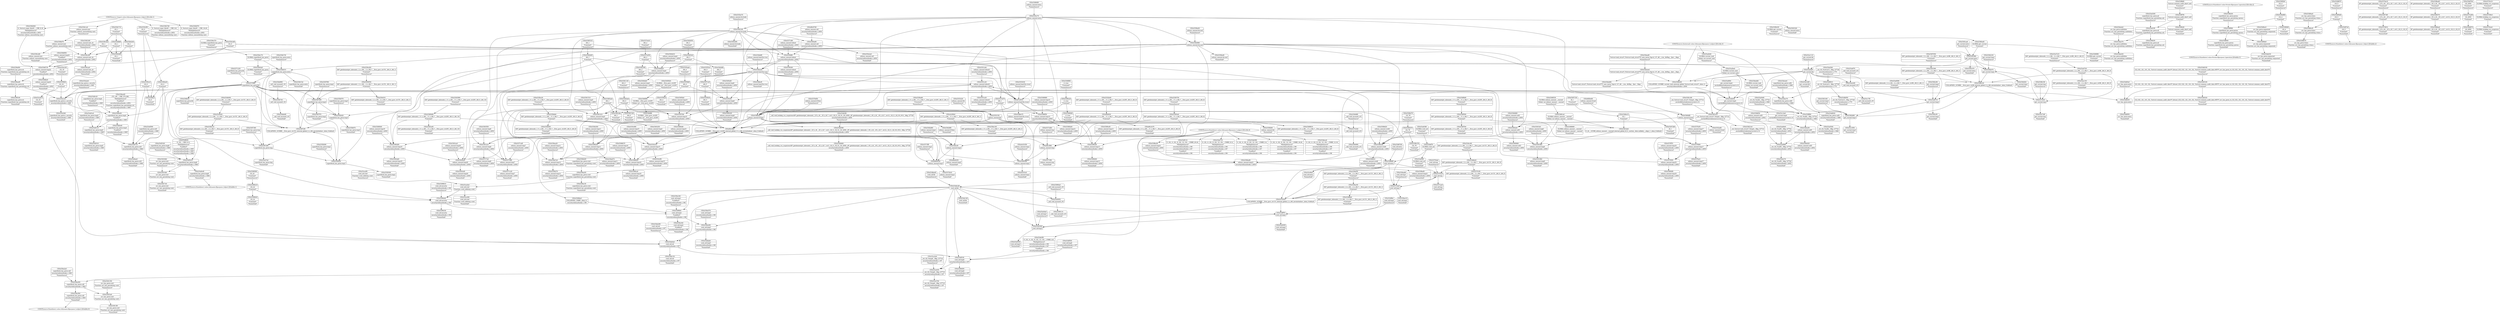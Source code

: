 digraph {
	CE0x539db20 [shape=record,shape=Mrecord,label="{CE0x539db20|selinux_umount:tmp22|*LoadInst*|security/selinux/hooks.c,2652|*SummSink*}"]
	CE0x53a0720 [shape=record,shape=Mrecord,label="{CE0x53a0720|i64*_getelementptr_inbounds_(_2_x_i64_,_2_x_i64_*___llvm_gcov_ctr98,_i64_0,_i64_0)|*Constant*}"]
	CE0x53e0050 [shape=record,shape=Mrecord,label="{CE0x53e0050|cred_sid:tmp2|*SummSink*}"]
	CE0x53d0e40 [shape=record,shape=Mrecord,label="{CE0x53d0e40|superblock_has_perm:tmp4|*LoadInst*|security/selinux/hooks.c,1865|*SummSink*}"]
	CE0x53deef0 [shape=record,shape=Mrecord,label="{CE0x53deef0|0:_i32,_4:_i32,_8:_i32,_12:_i32,_:_CMRE_16,20_|*MultipleSource*|security/selinux/hooks.c,196|security/selinux/hooks.c,197|*LoadInst*|security/selinux/hooks.c,196}"]
	CE0x5364680 [shape=record,shape=Mrecord,label="{CE0x5364680|selinux_umount:call3|security/selinux/hooks.c,2650|*SummSource*}"]
	CE0x5382840 [shape=record,shape=Mrecord,label="{CE0x5382840|8:_%struct.super_block*,_:_CRE_8,16_|*MultipleSource*|security/selinux/hooks.c,2652|Function::selinux_umount&Arg::mnt::}"]
	CE0x53a8380 [shape=record,shape=Mrecord,label="{CE0x53a8380|GLOBAL:cred_sid|*Constant*|*SummSource*}"]
	CE0x53816b0 [shape=record,shape=Mrecord,label="{CE0x53816b0|avc_has_perm:tsid|Function::avc_has_perm&Arg::tsid::|*SummSource*}"]
	CE0x5367e90 [shape=record,shape=Mrecord,label="{CE0x5367e90|superblock_has_perm:tmp2}"]
	CE0x539fc60 [shape=record,shape=Mrecord,label="{CE0x539fc60|%struct.common_audit_data*_null|*Constant*|*SummSink*}"]
	CE0x5364d10 [shape=record,shape=Mrecord,label="{CE0x5364d10|selinux_umount:tmp4|security/selinux/hooks.c,2650|*SummSource*}"]
	CE0x535b730 [shape=record,shape=Mrecord,label="{CE0x535b730|_call_void_mcount()_#3}"]
	CE0x53823d0 [shape=record,shape=Mrecord,label="{CE0x53823d0|selinux_umount:mnt_sb|security/selinux/hooks.c,2652|*SummSource*}"]
	CE0x6fd4f20 [shape=record,shape=Mrecord,label="{CE0x6fd4f20|i64*_getelementptr_inbounds_(_11_x_i64_,_11_x_i64_*___llvm_gcov_ctr205,_i64_0,_i64_0)|*Constant*}"]
	CE0x5363a40 [shape=record,shape=Mrecord,label="{CE0x5363a40|i64*_getelementptr_inbounds_(_11_x_i64_,_11_x_i64_*___llvm_gcov_ctr205,_i64_0,_i64_10)|*Constant*|*SummSink*}"]
	CE0x537e4c0 [shape=record,shape=Mrecord,label="{CE0x537e4c0|i64_2|*Constant*|*SummSource*}"]
	CE0x4c00fe0 [shape=record,shape=Mrecord,label="{CE0x4c00fe0|i64*_getelementptr_inbounds_(_11_x_i64_,_11_x_i64_*___llvm_gcov_ctr205,_i64_0,_i64_1)|*Constant*}"]
	CE0x5362b70 [shape=record,shape=Mrecord,label="{CE0x5362b70|get_current:tmp1}"]
	CE0x539e370 [shape=record,shape=Mrecord,label="{CE0x539e370|GLOBAL:superblock_has_perm|*Constant*|*SummSource*}"]
	CE0x53a1280 [shape=record,shape=Mrecord,label="{CE0x53a1280|get_current:bb|*SummSink*}"]
	CE0x5365af0 [shape=record,shape=Mrecord,label="{CE0x5365af0|selinux_umount:tmp9|security/selinux/hooks.c,2650|*SummSource*}"]
	CE0x534b660 [shape=record,shape=Mrecord,label="{CE0x534b660|_call_void_lockdep_rcu_suspicious(i8*_getelementptr_inbounds_(_25_x_i8_,_25_x_i8_*_.str3,_i32_0,_i32_0),_i32_2650,_i8*_getelementptr_inbounds_(_45_x_i8_,_45_x_i8_*_.str12,_i32_0,_i32_0))_#10,_!dbg_!27729|security/selinux/hooks.c,2650|*SummSink*}"]
	"CONST[source:0(mediator),value:0(static)][purpose:{operation}][SrcIdx:2]"
	CE0x53a01f0 [shape=record,shape=Mrecord,label="{CE0x53a01f0|superblock_has_perm:ad|Function::superblock_has_perm&Arg::ad::}"]
	CE0x53dd5a0 [shape=record,shape=Mrecord,label="{CE0x53dd5a0|avc_has_perm:entry|*SummSource*}"]
	CE0x53de130 [shape=record,shape=Mrecord,label="{CE0x53de130|cred_sid:sid|security/selinux/hooks.c,197|*SummSink*}"]
	CE0x53628f0 [shape=record,shape=Mrecord,label="{CE0x53628f0|selinux_umount:if.then|*SummSink*}"]
	CE0x5365fa0 [shape=record,shape=Mrecord,label="{CE0x5365fa0|selinux_umount:tmp10|security/selinux/hooks.c,2650|*SummSource*}"]
	CE0x5351c20 [shape=record,shape=Mrecord,label="{CE0x5351c20|selinux_umount:tobool1|security/selinux/hooks.c,2650}"]
	CE0x537f690 [shape=record,shape=Mrecord,label="{CE0x537f690|selinux_umount:tmp17|security/selinux/hooks.c,2650}"]
	CE0x535c080 [shape=record,shape=Mrecord,label="{CE0x535c080|selinux_umount:tmp15|security/selinux/hooks.c,2650|*SummSource*}"]
	CE0x535e3d0 [shape=record,shape=Mrecord,label="{CE0x535e3d0|i32_0|*Constant*}"]
	CE0x53d9a30 [shape=record,shape=Mrecord,label="{CE0x53d9a30|avc_has_perm:tclass|Function::avc_has_perm&Arg::tclass::}"]
	CE0x5361510 [shape=record,shape=Mrecord,label="{CE0x5361510|selinux_umount:tmp5|security/selinux/hooks.c,2650|*SummSource*}"]
	CE0x53681a0 [shape=record,shape=Mrecord,label="{CE0x53681a0|GLOBAL:selinux_umount.__warned|Global_var:selinux_umount.__warned}"]
	CE0x5383550 [shape=record,shape=Mrecord,label="{CE0x5383550|selinux_umount:tmp6|security/selinux/hooks.c,2650|*SummSource*}"]
	CE0x539fbf0 [shape=record,shape=Mrecord,label="{CE0x539fbf0|%struct.common_audit_data*_null|*Constant*|*SummSource*}"]
	CE0x539c710 [shape=record,shape=Mrecord,label="{CE0x539c710|i32_1|*Constant*|*SummSource*}"]
	CE0x69c3e70 [shape=record,shape=Mrecord,label="{CE0x69c3e70|i64*_getelementptr_inbounds_(_11_x_i64_,_11_x_i64_*___llvm_gcov_ctr205,_i64_0,_i64_0)|*Constant*|*SummSink*}"]
	CE0x5389f50 [shape=record,shape=Mrecord,label="{CE0x5389f50|selinux_umount:tmp14|security/selinux/hooks.c,2650}"]
	CE0x539eb20 [shape=record,shape=Mrecord,label="{CE0x539eb20|superblock_has_perm:cred|Function::superblock_has_perm&Arg::cred::|*SummSource*}"]
	CE0x5352a80 [shape=record,shape=Mrecord,label="{CE0x5352a80|selinux_umount:if.end|*SummSink*}"]
	CE0x53be200 [shape=record,shape=Mrecord,label="{CE0x53be200|superblock_has_perm:call|security/selinux/hooks.c,1863}"]
	CE0x53da430 [shape=record,shape=Mrecord,label="{CE0x53da430|avc_has_perm:auditdata|Function::avc_has_perm&Arg::auditdata::|*SummSink*}"]
	CE0x5399620 [shape=record,shape=Mrecord,label="{CE0x5399620|i32_22|*Constant*|*SummSink*}"]
	CE0x5369d50 [shape=record,shape=Mrecord,label="{CE0x5369d50|cred_sid:tmp6|security/selinux/hooks.c,197|*SummSink*}"]
	CE0x539e170 [shape=record,shape=Mrecord,label="{CE0x539e170|GLOBAL:superblock_has_perm|*Constant*}"]
	CE0x539af30 [shape=record,shape=Mrecord,label="{CE0x539af30|i64*_getelementptr_inbounds_(_2_x_i64_,_2_x_i64_*___llvm_gcov_ctr131,_i64_0,_i64_1)|*Constant*|*SummSource*}"]
	CE0x5387050 [shape=record,shape=Mrecord,label="{CE0x5387050|i64*_getelementptr_inbounds_(_2_x_i64_,_2_x_i64_*___llvm_gcov_ctr98,_i64_0,_i64_1)|*Constant*|*SummSource*}"]
	CE0x538a7e0 [shape=record,shape=Mrecord,label="{CE0x538a7e0|selinux_umount:tmp12|security/selinux/hooks.c,2650}"]
	CE0x539a340 [shape=record,shape=Mrecord,label="{CE0x539a340|cred_sid:tmp4|*LoadInst*|security/selinux/hooks.c,196|*SummSink*}"]
	CE0x537e450 [shape=record,shape=Mrecord,label="{CE0x537e450|i64_2|*Constant*}"]
	CE0x53ca430 [shape=record,shape=Mrecord,label="{CE0x53ca430|_ret_i32_%tmp6,_!dbg_!27716|security/selinux/hooks.c,197}"]
	CE0x53a0ef0 [shape=record,shape=Mrecord,label="{CE0x53a0ef0|get_current:bb}"]
	CE0x5363ca0 [shape=record,shape=Mrecord,label="{CE0x5363ca0|selinux_umount:tmp20|security/selinux/hooks.c,2650|*SummSource*}"]
	CE0x53e04e0 [shape=record,shape=Mrecord,label="{CE0x53e04e0|cred_sid:tmp3|*SummSource*}"]
	CE0x539eed0 [shape=record,shape=Mrecord,label="{CE0x539eed0|superblock_has_perm:sb|Function::superblock_has_perm&Arg::sb::}"]
	CE0x535fbc0 [shape=record,shape=Mrecord,label="{CE0x535fbc0|i32_0|*Constant*|*SummSink*}"]
	CE0x53dff70 [shape=record,shape=Mrecord,label="{CE0x53dff70|cred_sid:tmp2}"]
	CE0x537cae0 [shape=record,shape=Mrecord,label="{CE0x537cae0|cred_sid:tmp|*SummSink*}"]
	CE0x539a570 [shape=record,shape=Mrecord,label="{CE0x539a570|cred_sid:tmp5|security/selinux/hooks.c,196|*SummSource*}"]
	CE0x5362cf0 [shape=record,shape=Mrecord,label="{CE0x5362cf0|selinux_umount:tmp2}"]
	CE0x537de10 [shape=record,shape=Mrecord,label="{CE0x537de10|i8*_getelementptr_inbounds_(_25_x_i8_,_25_x_i8_*_.str3,_i32_0,_i32_0)|*Constant*|*SummSource*}"]
	CE0x539cf10 [shape=record,shape=Mrecord,label="{CE0x539cf10|i64*_getelementptr_inbounds_(_2_x_i64_,_2_x_i64_*___llvm_gcov_ctr151,_i64_0,_i64_1)|*Constant*|*SummSink*}"]
	CE0x53beee0 [shape=record,shape=Mrecord,label="{CE0x53beee0|%struct.task_struct*_(%struct.task_struct**)*_asm_movq_%gs:$_1:P_,$0_,_r,im,_dirflag_,_fpsr_,_flags_}"]
	CE0x5368ab0 [shape=record,shape=Mrecord,label="{CE0x5368ab0|selinux_umount:tmp14|security/selinux/hooks.c,2650|*SummSink*}"]
	CE0x535a3b0 [shape=record,shape=Mrecord,label="{CE0x535a3b0|superblock_has_perm:s_security|security/selinux/hooks.c,1865|*SummSink*}"]
	CE0x535a100 [shape=record,shape=Mrecord,label="{CE0x535a100|i32_16|*Constant*|*SummSource*}"]
	CE0x53c9fe0 [shape=record,shape=Mrecord,label="{CE0x53c9fe0|cred_sid:entry|*SummSink*}"]
	CE0x53a0540 [shape=record,shape=Mrecord,label="{CE0x53a0540|_ret_i32_%call2,_!dbg_!27722|security/selinux/hooks.c,1866|*SummSink*}"]
	CE0x5356750 [shape=record,shape=Mrecord,label="{CE0x5356750|i64*_getelementptr_inbounds_(_11_x_i64_,_11_x_i64_*___llvm_gcov_ctr205,_i64_0,_i64_6)|*Constant*|*SummSource*}"]
	CE0x536f370 [shape=record,shape=Mrecord,label="{CE0x536f370|i8*_getelementptr_inbounds_(_45_x_i8_,_45_x_i8_*_.str12,_i32_0,_i32_0)|*Constant*}"]
	CE0x53817e0 [shape=record,shape=Mrecord,label="{CE0x53817e0|avc_has_perm:tsid|Function::avc_has_perm&Arg::tsid::|*SummSink*}"]
	CE0x5370d50 [shape=record,shape=Mrecord,label="{CE0x5370d50|selinux_umount:if.then|*SummSource*}"]
	CE0x53e0360 [shape=record,shape=Mrecord,label="{CE0x53e0360|cred_sid:tmp3}"]
	CE0x5363b20 [shape=record,shape=Mrecord,label="{CE0x5363b20|selinux_umount:tmp20|security/selinux/hooks.c,2650}"]
	CE0x5385310 [shape=record,shape=Mrecord,label="{CE0x5385310|i64_1|*Constant*|*SummSource*}"]
	CE0x53dd320 [shape=record,shape=Mrecord,label="{CE0x53dd320|i32_(i32,_i32,_i16,_i32,_%struct.common_audit_data*)*_bitcast_(i32_(i32,_i32,_i16,_i32,_%struct.common_audit_data.495*)*_avc_has_perm_to_i32_(i32,_i32,_i16,_i32,_%struct.common_audit_data*)*)|*Constant*|*SummSink*}"]
	CE0x53bedd0 [shape=record,shape=Mrecord,label="{CE0x53bedd0|GLOBAL:current_task|Global_var:current_task|*SummSink*}"]
	CE0x5355cf0 [shape=record,shape=Mrecord,label="{CE0x5355cf0|selinux_umount:tmp9|security/selinux/hooks.c,2650}"]
	CE0x537ff70 [shape=record,shape=Mrecord,label="{CE0x537ff70|selinux_umount:tmp18|security/selinux/hooks.c,2650|*SummSource*}"]
	CE0x5362f20 [shape=record,shape=Mrecord,label="{CE0x5362f20|get_current:tmp1|*SummSink*}"]
	CE0x53a0300 [shape=record,shape=Mrecord,label="{CE0x53a0300|superblock_has_perm:ad|Function::superblock_has_perm&Arg::ad::|*SummSource*}"]
	CE0x68c97d0 [shape=record,shape=Mrecord,label="{CE0x68c97d0|selinux_umount:call|security/selinux/hooks.c,2650|*SummSource*}"]
	CE0x5399c50 [shape=record,shape=Mrecord,label="{CE0x5399c50|cred_sid:security|security/selinux/hooks.c,196|*SummSink*}"]
	CE0x539b270 [shape=record,shape=Mrecord,label="{CE0x539b270|i32_78|*Constant*|*SummSource*}"]
	CE0x53dcc60 [shape=record,shape=Mrecord,label="{CE0x53dcc60|i64*_getelementptr_inbounds_(_2_x_i64_,_2_x_i64_*___llvm_gcov_ctr131,_i64_0,_i64_0)|*Constant*|*SummSource*}"]
	"CONST[source:2(external),value:2(dynamic)][purpose:{subject}][SrcIdx:3]"
	CE0x539ea50 [shape=record,shape=Mrecord,label="{CE0x539ea50|superblock_has_perm:cred|Function::superblock_has_perm&Arg::cred::}"]
	CE0x53ca2f0 [shape=record,shape=Mrecord,label="{CE0x53ca2f0|cred_sid:cred|Function::cred_sid&Arg::cred::|*SummSource*}"]
	CE0x5352b40 [shape=record,shape=Mrecord,label="{CE0x5352b40|i64*_getelementptr_inbounds_(_11_x_i64_,_11_x_i64_*___llvm_gcov_ctr205,_i64_0,_i64_0)|*Constant*|*SummSource*}"]
	"CONST[source:0(mediator),value:2(dynamic)][purpose:{subject}][SnkIdx:0]"
	CE0x5370f80 [shape=record,shape=Mrecord,label="{CE0x5370f80|superblock_has_perm:bb}"]
	CE0x535e2a0 [shape=record,shape=Mrecord,label="{CE0x535e2a0|selinux_umount:call|security/selinux/hooks.c,2650|*SummSink*}"]
	CE0x539f640 [shape=record,shape=Mrecord,label="{CE0x539f640|superblock_has_perm:perms|Function::superblock_has_perm&Arg::perms::|*SummSink*}"]
	CE0x53a0b40 [shape=record,shape=Mrecord,label="{CE0x53a0b40|_ret_i32_%call5,_!dbg_!27742|security/selinux/hooks.c,2652|*SummSource*}"]
	CE0x53866f0 [shape=record,shape=Mrecord,label="{CE0x53866f0|cred_sid:entry}"]
	CE0x5368530 [shape=record,shape=Mrecord,label="{CE0x5368530|GLOBAL:selinux_umount.__warned|Global_var:selinux_umount.__warned|*SummSource*}"]
	CE0x5361140 [shape=record,shape=Mrecord,label="{CE0x5361140|i64_0|*Constant*|*SummSource*}"]
	CE0x5387280 [shape=record,shape=Mrecord,label="{CE0x5387280|superblock_has_perm:tmp}"]
	CE0x5356b60 [shape=record,shape=Mrecord,label="{CE0x5356b60|selinux_umount:bb|*SummSink*}"]
	CE0x53dbed0 [shape=record,shape=Mrecord,label="{CE0x53dbed0|cred_sid:bb|*SummSource*}"]
	CE0x53703c0 [shape=record,shape=Mrecord,label="{CE0x53703c0|cred_sid:tmp}"]
	CE0x5371c20 [shape=record,shape=Mrecord,label="{CE0x5371c20|selinux_umount:tmp7|security/selinux/hooks.c,2650|*SummSink*}"]
	CE0x539b440 [shape=record,shape=Mrecord,label="{CE0x539b440|COLLAPSED:_GCMRE_current_task_external_global_%struct.task_struct*:_elem_0::|security/selinux/hooks.c,2650}"]
	CE0x53a0960 [shape=record,shape=Mrecord,label="{CE0x53a0960|_ret_i32_%call5,_!dbg_!27742|security/selinux/hooks.c,2652}"]
	CE0x5380e50 [shape=record,shape=Mrecord,label="{CE0x5380e50|GLOBAL:get_current|*Constant*|*SummSource*}"]
	CE0x5380f80 [shape=record,shape=Mrecord,label="{CE0x5380f80|GLOBAL:get_current|*Constant*|*SummSink*}"]
	CE0x5363990 [shape=record,shape=Mrecord,label="{CE0x5363990|i64*_getelementptr_inbounds_(_11_x_i64_,_11_x_i64_*___llvm_gcov_ctr205,_i64_0,_i64_10)|*Constant*|*SummSource*}"]
	CE0x5399ab0 [shape=record,shape=Mrecord,label="{CE0x5399ab0|cred_sid:security|security/selinux/hooks.c,196}"]
	CE0x539c2d0 [shape=record,shape=Mrecord,label="{CE0x539c2d0|selinux_umount:mnt|Function::selinux_umount&Arg::mnt::|*SummSink*}"]
	CE0x5363390 [shape=record,shape=Mrecord,label="{CE0x5363390|i64*_getelementptr_inbounds_(_2_x_i64_,_2_x_i64_*___llvm_gcov_ctr98,_i64_0,_i64_1)|*Constant*}"]
	CE0x53ca870 [shape=record,shape=Mrecord,label="{CE0x53ca870|i32_16|*Constant*|*SummSink*}"]
	CE0x53deca0 [shape=record,shape=Mrecord,label="{CE0x53deca0|0:_i32,_4:_i32,_8:_i32,_12:_i32,_:_CMRE_12,16_|*MultipleSource*|security/selinux/hooks.c,196|security/selinux/hooks.c,197|*LoadInst*|security/selinux/hooks.c,196}"]
	CE0x53d9670 [shape=record,shape=Mrecord,label="{CE0x53d9670|i16_5|*Constant*|*SummSource*}"]
	CE0x53d9aa0 [shape=record,shape=Mrecord,label="{CE0x53d9aa0|avc_has_perm:tclass|Function::avc_has_perm&Arg::tclass::|*SummSource*}"]
	CE0x539f2b0 [shape=record,shape=Mrecord,label="{CE0x539f2b0|i32_4|*Constant*|*SummSource*}"]
	CE0x53611b0 [shape=record,shape=Mrecord,label="{CE0x53611b0|i64_0|*Constant*|*SummSink*}"]
	CE0x5380960 [shape=record,shape=Mrecord,label="{CE0x5380960|selinux_umount:call3|security/selinux/hooks.c,2650|*SummSink*}"]
	CE0x5365920 [shape=record,shape=Mrecord,label="{CE0x5365920|GLOBAL:__llvm_gcov_ctr205|Global_var:__llvm_gcov_ctr205|*SummSource*}"]
	CE0x5363ab0 [shape=record,shape=Mrecord,label="{CE0x5363ab0|selinux_umount:tmp19|security/selinux/hooks.c,2650|*SummSink*}"]
	CE0x5353030 [shape=record,shape=Mrecord,label="{CE0x5353030|selinux_umount:land.lhs.true2|*SummSource*}"]
	CE0x5361410 [shape=record,shape=Mrecord,label="{CE0x5361410|selinux_umount:tmp5|security/selinux/hooks.c,2650}"]
	CE0x5399810 [shape=record,shape=Mrecord,label="{CE0x5399810|cred_sid:security|security/selinux/hooks.c,196|*SummSource*}"]
	CE0x535e5f0 [shape=record,shape=Mrecord,label="{CE0x535e5f0|i32_0|*Constant*|*SummSource*}"]
	CE0x53a8710 [shape=record,shape=Mrecord,label="{CE0x53a8710|get_current:tmp2}"]
	CE0x53563e0 [shape=record,shape=Mrecord,label="{CE0x53563e0|i64*_getelementptr_inbounds_(_11_x_i64_,_11_x_i64_*___llvm_gcov_ctr205,_i64_0,_i64_6)|*Constant*}"]
	CE0x5385380 [shape=record,shape=Mrecord,label="{CE0x5385380|i64_1|*Constant*|*SummSink*}"]
	CE0x5399580 [shape=record,shape=Mrecord,label="{CE0x5399580|i32_22|*Constant*|*SummSource*}"]
	CE0x5362230 [shape=record,shape=Mrecord,label="{CE0x5362230|get_current:tmp1|*SummSource*}"]
	CE0x5351cb0 [shape=record,shape=Mrecord,label="{CE0x5351cb0|selinux_umount:tobool1|security/selinux/hooks.c,2650|*SummSource*}"]
	CE0x5365c00 [shape=record,shape=Mrecord,label="{CE0x5365c00|selinux_umount:tmp9|security/selinux/hooks.c,2650|*SummSink*}"]
	CE0x5368660 [shape=record,shape=Mrecord,label="{CE0x5368660|GLOBAL:selinux_umount.__warned|Global_var:selinux_umount.__warned|*SummSink*}"]
	CE0x53714f0 [shape=record,shape=Mrecord,label="{CE0x53714f0|selinux_umount:tobool|security/selinux/hooks.c,2650|*SummSource*}"]
	CE0x5370430 [shape=record,shape=Mrecord,label="{CE0x5370430|COLLAPSED:_GCMRE___llvm_gcov_ctr131_internal_global_2_x_i64_zeroinitializer:_elem_0:default:}"]
	CE0x5362650 [shape=record,shape=Mrecord,label="{CE0x5362650|i64_3|*Constant*|*SummSource*}"]
	CE0x53c9e20 [shape=record,shape=Mrecord,label="{CE0x53c9e20|i64*_getelementptr_inbounds_(_2_x_i64_,_2_x_i64_*___llvm_gcov_ctr151,_i64_0,_i64_0)|*Constant*}"]
	CE0x53558d0 [shape=record,shape=Mrecord,label="{CE0x53558d0|i64_4|*Constant*}"]
	CE0x5380840 [shape=record,shape=Mrecord,label="{CE0x5380840|selinux_umount:tmp19|security/selinux/hooks.c,2650|*SummSource*}"]
	CE0x5367f70 [shape=record,shape=Mrecord,label="{CE0x5367f70|superblock_has_perm:tmp2|*SummSink*}"]
	CE0x53a2be0 [shape=record,shape=Mrecord,label="{CE0x53a2be0|GLOBAL:current_task|Global_var:current_task}"]
	CE0x53d5210 [shape=record,shape=Mrecord,label="{CE0x53d5210|superblock_has_perm:tmp6|security/selinux/hooks.c,1866}"]
	CE0x53dcee0 [shape=record,shape=Mrecord,label="{CE0x53dcee0|superblock_has_perm:call2|security/selinux/hooks.c,1866|*SummSource*}"]
	CE0x53ca360 [shape=record,shape=Mrecord,label="{CE0x53ca360|cred_sid:cred|Function::cred_sid&Arg::cred::|*SummSink*}"]
	CE0x53a04d0 [shape=record,shape=Mrecord,label="{CE0x53a04d0|_ret_i32_%call2,_!dbg_!27722|security/selinux/hooks.c,1866|*SummSource*}"]
	CE0x53d5100 [shape=record,shape=Mrecord,label="{CE0x53d5100|i32_(i32,_i32,_i16,_i32,_%struct.common_audit_data*)*_bitcast_(i32_(i32,_i32,_i16,_i32,_%struct.common_audit_data.495*)*_avc_has_perm_to_i32_(i32,_i32,_i16,_i32,_%struct.common_audit_data*)*)|*Constant*}"]
	CE0x53a1110 [shape=record,shape=Mrecord,label="{CE0x53a1110|get_current:bb|*SummSource*}"]
	CE0x5362b00 [shape=record,shape=Mrecord,label="{CE0x5362b00|i64_1|*Constant*}"]
	CE0x53624e0 [shape=record,shape=Mrecord,label="{CE0x53624e0|i64_0|*Constant*}"]
	CE0x53beb80 [shape=record,shape=Mrecord,label="{CE0x53beb80|%struct.task_struct*_(%struct.task_struct**)*_asm_movq_%gs:$_1:P_,$0_,_r,im,_dirflag_,_fpsr_,_flags_|*SummSink*}"]
	CE0x539ba80 [shape=record,shape=Mrecord,label="{CE0x539ba80|selinux_umount:tmp21|security/selinux/hooks.c,2650}"]
	CE0x539e7a0 [shape=record,shape=Mrecord,label="{CE0x539e7a0|superblock_has_perm:entry|*SummSink*}"]
	CE0x5389cd0 [shape=record,shape=Mrecord,label="{CE0x5389cd0|selinux_umount:tmp13|security/selinux/hooks.c,2650|*SummSource*}"]
	CE0x53c17f0 [shape=record,shape=Mrecord,label="{CE0x53c17f0|_call_void_mcount()_#3|*SummSink*}"]
	CE0x539ac00 [shape=record,shape=Mrecord,label="{CE0x539ac00|i64*_getelementptr_inbounds_(_2_x_i64_,_2_x_i64_*___llvm_gcov_ctr131,_i64_0,_i64_1)|*Constant*}"]
	CE0x538aa20 [shape=record,shape=Mrecord,label="{CE0x538aa20|selinux_umount:tmp12|security/selinux/hooks.c,2650|*SummSource*}"]
	CE0x5359550 [shape=record,shape=Mrecord,label="{CE0x5359550|i64*_getelementptr_inbounds_(_2_x_i64_,_2_x_i64_*___llvm_gcov_ctr151,_i64_0,_i64_1)|*Constant*}"]
	CE0x5362e20 [shape=record,shape=Mrecord,label="{CE0x5362e20|selinux_umount:land.lhs.true}"]
	CE0x5383250 [shape=record,shape=Mrecord,label="{CE0x5383250|selinux_umount:tmp5|security/selinux/hooks.c,2650|*SummSink*}"]
	CE0x534b5f0 [shape=record,shape=Mrecord,label="{CE0x534b5f0|_call_void_lockdep_rcu_suspicious(i8*_getelementptr_inbounds_(_25_x_i8_,_25_x_i8_*_.str3,_i32_0,_i32_0),_i32_2650,_i8*_getelementptr_inbounds_(_45_x_i8_,_45_x_i8_*_.str12,_i32_0,_i32_0))_#10,_!dbg_!27729|security/selinux/hooks.c,2650|*SummSource*}"]
	CE0x538bee0 [shape=record,shape=Mrecord,label="{CE0x538bee0|selinux_umount:if.then}"]
	CE0x53ca740 [shape=record,shape=Mrecord,label="{CE0x53ca740|_ret_i32_%tmp6,_!dbg_!27716|security/selinux/hooks.c,197|*SummSink*}"]
	CE0x5360ff0 [shape=record,shape=Mrecord,label="{CE0x5360ff0|GLOBAL:__llvm_gcov_ctr205|Global_var:__llvm_gcov_ctr205|*SummSink*}"]
	CE0x6fd4e80 [shape=record,shape=Mrecord,label="{CE0x6fd4e80|selinux_umount:if.end|*SummSource*}"]
	CE0x53642e0 [shape=record,shape=Mrecord,label="{CE0x53642e0|selinux_umount:call3|security/selinux/hooks.c,2650}"]
	CE0x538bcf0 [shape=record,shape=Mrecord,label="{CE0x538bcf0|selinux_umount:land.lhs.true|*SummSink*}"]
	CE0x53df110 [shape=record,shape=Mrecord,label="{CE0x53df110|0:_i32,_4:_i32,_8:_i32,_12:_i32,_:_CMRE_20,24_|*MultipleSource*|security/selinux/hooks.c,196|security/selinux/hooks.c,197|*LoadInst*|security/selinux/hooks.c,196}"]
	CE0x535fdf0 [shape=record,shape=Mrecord,label="{CE0x535fdf0|selinux_umount:tobool|security/selinux/hooks.c,2650}"]
	CE0x69c3f60 [shape=record,shape=Mrecord,label="{CE0x69c3f60|selinux_umount:tmp}"]
	CE0x5367150 [shape=record,shape=Mrecord,label="{CE0x5367150|i8_1|*Constant*|*SummSource*}"]
	CE0x539f7f0 [shape=record,shape=Mrecord,label="{CE0x539f7f0|%struct.common_audit_data*_null|*Constant*}"]
	CE0x537c9c0 [shape=record,shape=Mrecord,label="{CE0x537c9c0|get_current:tmp}"]
	CE0x53827d0 [shape=record,shape=Mrecord,label="{CE0x53827d0|8:_%struct.super_block*,_:_CRE_0,8_|*MultipleSource*|security/selinux/hooks.c,2652|Function::selinux_umount&Arg::mnt::}"]
	CE0x5371db0 [shape=record,shape=Mrecord,label="{CE0x5371db0|selinux_umount:tmp|*SummSource*}"]
	CE0x5389810 [shape=record,shape=Mrecord,label="{CE0x5389810|i64*_getelementptr_inbounds_(_11_x_i64_,_11_x_i64_*___llvm_gcov_ctr205,_i64_0,_i64_6)|*Constant*|*SummSink*}"]
	CE0x539b150 [shape=record,shape=Mrecord,label="{CE0x539b150|i32_78|*Constant*|*SummSink*}"]
	CE0x537fa50 [shape=record,shape=Mrecord,label="{CE0x537fa50|selinux_umount:tmp17|security/selinux/hooks.c,2650|*SummSource*}"]
	CE0x536d970 [shape=record,shape=Mrecord,label="{CE0x536d970|i32_2650|*Constant*|*SummSink*}"]
	CE0x5362390 [shape=record,shape=Mrecord,label="{CE0x5362390|i64_2|*Constant*|*SummSink*}"]
	CE0x53990a0 [shape=record,shape=Mrecord,label="{CE0x53990a0|_call_void_mcount()_#3|*SummSource*}"]
	CE0x5399210 [shape=record,shape=Mrecord,label="{CE0x5399210|i32_22|*Constant*}"]
	CE0x539cd20 [shape=record,shape=Mrecord,label="{CE0x539cd20|i64*_getelementptr_inbounds_(_2_x_i64_,_2_x_i64_*___llvm_gcov_ctr151,_i64_0,_i64_1)|*Constant*|*SummSource*}"]
	CE0x5382d60 [shape=record,shape=Mrecord,label="{CE0x5382d60|get_current:tmp3}"]
	CE0x539b620 [shape=record,shape=Mrecord,label="{CE0x539b620|selinux_umount:cred4|security/selinux/hooks.c,2650|*SummSource*}"]
	CE0x5357c20 [shape=record,shape=Mrecord,label="{CE0x5357c20|i64_5|*Constant*}"]
	CE0x539cc80 [shape=record,shape=Mrecord,label="{CE0x539cc80|selinux_umount:mnt_sb|security/selinux/hooks.c,2652}"]
	CE0x5385590 [shape=record,shape=Mrecord,label="{CE0x5385590|selinux_umount:tmp1}"]
	CE0x5355630 [shape=record,shape=Mrecord,label="{CE0x5355630|i64_5|*Constant*|*SummSink*}"]
	CE0x538bba0 [shape=record,shape=Mrecord,label="{CE0x538bba0|i8*_getelementptr_inbounds_(_45_x_i8_,_45_x_i8_*_.str12,_i32_0,_i32_0)|*Constant*|*SummSink*}"]
	CE0x5355ab0 [shape=record,shape=Mrecord,label="{CE0x5355ab0|i64_4|*Constant*|*SummSource*}"]
	CE0x5371ff0 [shape=record,shape=Mrecord,label="{CE0x5371ff0|selinux_umount:tmp3|*SummSource*}"]
	CE0x539f460 [shape=record,shape=Mrecord,label="{CE0x539f460|i32_4|*Constant*|*SummSink*}"]
	CE0x53dbb20 [shape=record,shape=Mrecord,label="{CE0x53dbb20|i64*_getelementptr_inbounds_(_2_x_i64_,_2_x_i64_*___llvm_gcov_ctr131,_i64_0,_i64_0)|*Constant*}"]
	CE0x69c3fd0 [shape=record,shape=Mrecord,label="{CE0x69c3fd0|COLLAPSED:_GCMRE___llvm_gcov_ctr205_internal_global_11_x_i64_zeroinitializer:_elem_0:default:}"]
	CE0x5369090 [shape=record,shape=Mrecord,label="{CE0x5369090|i1_true|*Constant*|*SummSink*}"]
	CE0x53d5320 [shape=record,shape=Mrecord,label="{CE0x53d5320|superblock_has_perm:tmp6|security/selinux/hooks.c,1866|*SummSource*}"]
	CE0x5367f00 [shape=record,shape=Mrecord,label="{CE0x5367f00|superblock_has_perm:tmp2|*SummSource*}"]
	CE0x539c4a0 [shape=record,shape=Mrecord,label="{CE0x539c4a0|i32_1|*Constant*}"]
	CE0x539fe50 [shape=record,shape=Mrecord,label="{CE0x539fe50|superblock_has_perm:ad|Function::superblock_has_perm&Arg::ad::|*SummSink*}"]
	CE0x5382970 [shape=record,shape=Mrecord,label="{CE0x5382970|8:_%struct.super_block*,_:_CRE_16,20_|*MultipleSource*|security/selinux/hooks.c,2652|Function::selinux_umount&Arg::mnt::}"]
	CE0x5360df0 [shape=record,shape=Mrecord,label="{CE0x5360df0|selinux_umount:if.end}"]
	CE0x53a2b40 [shape=record,shape=Mrecord,label="{CE0x53a2b40|GLOBAL:current_task|Global_var:current_task|*SummSource*}"]
	CE0x53dd430 [shape=record,shape=Mrecord,label="{CE0x53dd430|avc_has_perm:entry}"]
	CE0x535fc80 [shape=record,shape=Mrecord,label="{CE0x535fc80|selinux_umount:tobool|security/selinux/hooks.c,2650|*SummSink*}"]
	CE0x5364990 [shape=record,shape=Mrecord,label="{CE0x5364990|_call_void_mcount()_#3|*SummSink*}"]
	CE0x53d9de0 [shape=record,shape=Mrecord,label="{CE0x53d9de0|avc_has_perm:requested|Function::avc_has_perm&Arg::requested::}"]
	CE0x539c8d0 [shape=record,shape=Mrecord,label="{CE0x539c8d0|i32_1|*Constant*|*SummSink*}"]
	CE0x53d9910 [shape=record,shape=Mrecord,label="{CE0x53d9910|_ret_i32_%retval.0,_!dbg_!27728|security/selinux/avc.c,775}"]
	CE0x53d9b70 [shape=record,shape=Mrecord,label="{CE0x53d9b70|avc_has_perm:tclass|Function::avc_has_perm&Arg::tclass::|*SummSink*}"]
	CE0x5389c60 [shape=record,shape=Mrecord,label="{CE0x5389c60|selinux_umount:tmp13|security/selinux/hooks.c,2650}"]
	CE0x539e4a0 [shape=record,shape=Mrecord,label="{CE0x539e4a0|GLOBAL:superblock_has_perm|*Constant*|*SummSink*}"]
	CE0x53c14e0 [shape=record,shape=Mrecord,label="{CE0x53c14e0|get_current:tmp4|./arch/x86/include/asm/current.h,14|*SummSink*}"]
	CE0x5355bc0 [shape=record,shape=Mrecord,label="{CE0x5355bc0|i64_4|*Constant*|*SummSink*}"]
	CE0x5383160 [shape=record,shape=Mrecord,label="{CE0x5383160|get_current:tmp3|*SummSource*}"]
	CE0x537fd50 [shape=record,shape=Mrecord,label="{CE0x537fd50|selinux_umount:tmp18|security/selinux/hooks.c,2650}"]
	CE0x5366ca0 [shape=record,shape=Mrecord,label="{CE0x5366ca0|selinux_umount:tmp16|security/selinux/hooks.c,2650|*SummSink*}"]
	CE0x53673f0 [shape=record,shape=Mrecord,label="{CE0x53673f0|i8*_getelementptr_inbounds_(_25_x_i8_,_25_x_i8_*_.str3,_i32_0,_i32_0)|*Constant*}"]
	CE0x5364be0 [shape=record,shape=Mrecord,label="{CE0x5364be0|selinux_umount:tmp4|security/selinux/hooks.c,2650}"]
	CE0x536d7b0 [shape=record,shape=Mrecord,label="{CE0x536d7b0|i32_2650|*Constant*|*SummSource*}"]
	CE0x539f980 [shape=record,shape=Mrecord,label="{CE0x539f980|superblock_has_perm:perms|Function::superblock_has_perm&Arg::perms::}"]
	CE0x53701f0 [shape=record,shape=Mrecord,label="{CE0x53701f0|i64*_getelementptr_inbounds_(_2_x_i64_,_2_x_i64_*___llvm_gcov_ctr131,_i64_0,_i64_0)|*Constant*|*SummSink*}"]
	CE0x53813f0 [shape=record,shape=Mrecord,label="{CE0x53813f0|avc_has_perm:ssid|Function::avc_has_perm&Arg::ssid::|*SummSink*}"]
	CE0x5382a50 [shape=record,shape=Mrecord,label="{CE0x5382a50|selinux_umount:call5|security/selinux/hooks.c,2652}"]
	CE0x66e9320 [shape=record,shape=Mrecord,label="{CE0x66e9320|selinux_umount:tmp3}"]
	CE0x53555c0 [shape=record,shape=Mrecord,label="{CE0x53555c0|i64_5|*Constant*|*SummSource*}"]
	CE0x53be2a0 [shape=record,shape=Mrecord,label="{CE0x53be2a0|superblock_has_perm:call|security/selinux/hooks.c,1863|*SummSource*}"]
	CE0x53e8110 [shape=record,shape=Mrecord,label="{CE0x53e8110|superblock_has_perm:tmp5|security/selinux/hooks.c,1865}"]
	CE0x53ddbf0 [shape=record,shape=Mrecord,label="{CE0x53ddbf0|i32_1|*Constant*}"]
	CE0x53dc140 [shape=record,shape=Mrecord,label="{CE0x53dc140|cred_sid:bb|*SummSink*}"]
	CE0x53dd950 [shape=record,shape=Mrecord,label="{CE0x53dd950|avc_has_perm:entry|*SummSink*}"]
	CE0x538be70 [shape=record,shape=Mrecord,label="{CE0x538be70|selinux_umount:land.lhs.true2|*SummSink*}"]
	CE0x53e8ae0 [shape=record,shape=Mrecord,label="{CE0x53e8ae0|superblock_has_perm:sid1|security/selinux/hooks.c,1866|*SummSink*}"]
	"CONST[source:0(mediator),value:2(dynamic)][purpose:{subject}][SrcIdx:4]"
	CE0x5359cc0 [shape=record,shape=Mrecord,label="{CE0x5359cc0|i32_0|*Constant*}"]
	CE0x539fa50 [shape=record,shape=Mrecord,label="{CE0x539fa50|superblock_has_perm:perms|Function::superblock_has_perm&Arg::perms::|*SummSource*}"]
	CE0x4c010c0 [shape=record,shape=Mrecord,label="{CE0x4c010c0|selinux_umount:tmp1|*SummSink*}"]
	CE0x539bd70 [shape=record,shape=Mrecord,label="{CE0x539bd70|selinux_umount:mnt|Function::selinux_umount&Arg::mnt::}"]
	CE0x538a540 [shape=record,shape=Mrecord,label="{CE0x538a540|selinux_umount:tmp11|security/selinux/hooks.c,2650|*SummSource*}"]
	CE0x5368f60 [shape=record,shape=Mrecord,label="{CE0x5368f60|i1_true|*Constant*|*SummSource*}"]
	CE0x539ae10 [shape=record,shape=Mrecord,label="{CE0x539ae10|cred_sid:tmp1|*SummSink*}"]
	CE0x5368980 [shape=record,shape=Mrecord,label="{CE0x5368980|selinux_umount:tmp14|security/selinux/hooks.c,2650|*SummSource*}"]
	CE0x5366b70 [shape=record,shape=Mrecord,label="{CE0x5366b70|selinux_umount:tmp16|security/selinux/hooks.c,2650|*SummSource*}"]
	CE0x5366240 [shape=record,shape=Mrecord,label="{CE0x5366240|selinux_umount:tmp11|security/selinux/hooks.c,2650}"]
	CE0x5352e70 [shape=record,shape=Mrecord,label="{CE0x5352e70|selinux_umount:do.body|*SummSource*}"]
	CE0x53abf70 [shape=record,shape=Mrecord,label="{CE0x53abf70|_call_void_mcount()_#3|*SummSource*}"]
	CE0x5351e20 [shape=record,shape=Mrecord,label="{CE0x5351e20|selinux_umount:tobool1|security/selinux/hooks.c,2650|*SummSink*}"]
	CE0x5362160 [shape=record,shape=Mrecord,label="{CE0x5362160|selinux_umount:do.body}"]
	CE0x537cb70 [shape=record,shape=Mrecord,label="{CE0x537cb70|i64_1|*Constant*}"]
	CE0x5399110 [shape=record,shape=Mrecord,label="{CE0x5399110|_call_void_mcount()_#3|*SummSink*}"]
	CE0x53d97a0 [shape=record,shape=Mrecord,label="{CE0x53d97a0|i16_5|*Constant*|*SummSink*}"]
	CE0x53806d0 [shape=record,shape=Mrecord,label="{CE0x53806d0|i64*_getelementptr_inbounds_(_11_x_i64_,_11_x_i64_*___llvm_gcov_ctr205,_i64_0,_i64_10)|*Constant*}"]
	CE0x53a8580 [shape=record,shape=Mrecord,label="{CE0x53a8580|i64*_getelementptr_inbounds_(_2_x_i64_,_2_x_i64_*___llvm_gcov_ctr98,_i64_0,_i64_1)|*Constant*|*SummSink*}"]
	CE0x53867d0 [shape=record,shape=Mrecord,label="{CE0x53867d0|cred_sid:entry|*SummSource*}"]
	CE0x5363e40 [shape=record,shape=Mrecord,label="{CE0x5363e40|selinux_umount:tmp20|security/selinux/hooks.c,2650|*SummSink*}"]
	"CONST[source:0(mediator),value:0(static)][purpose:{operation}][SnkIdx:3]"
	CE0x539e730 [shape=record,shape=Mrecord,label="{CE0x539e730|superblock_has_perm:entry|*SummSource*}"]
	CE0x5387360 [shape=record,shape=Mrecord,label="{CE0x5387360|superblock_has_perm:tmp|*SummSource*}"]
	CE0x5356e00 [shape=record,shape=Mrecord,label="{CE0x5356e00|selinux_umount:do.end|*SummSource*}"]
	CE0x539e610 [shape=record,shape=Mrecord,label="{CE0x539e610|superblock_has_perm:entry}"]
	CE0x5359f20 [shape=record,shape=Mrecord,label="{CE0x5359f20|i32_16|*Constant*}"]
	CE0x53de290 [shape=record,shape=Mrecord,label="{CE0x53de290|cred_sid:sid|security/selinux/hooks.c,197|*SummSource*}"]
	CE0x538baf0 [shape=record,shape=Mrecord,label="{CE0x538baf0|i8*_getelementptr_inbounds_(_45_x_i8_,_45_x_i8_*_.str12,_i32_0,_i32_0)|*Constant*|*SummSource*}"]
	CE0x53db950 [shape=record,shape=Mrecord,label="{CE0x53db950|_ret_i32_%retval.0,_!dbg_!27728|security/selinux/avc.c,775|*SummSink*}"]
	CE0x5356a80 [shape=record,shape=Mrecord,label="{CE0x5356a80|i64*_getelementptr_inbounds_(_11_x_i64_,_11_x_i64_*___llvm_gcov_ctr205,_i64_0,_i64_1)|*Constant*|*SummSource*}"]
	CE0x53852a0 [shape=record,shape=Mrecord,label="{CE0x53852a0|i64_1|*Constant*}"]
	CE0x539ef40 [shape=record,shape=Mrecord,label="{CE0x539ef40|superblock_has_perm:sb|Function::superblock_has_perm&Arg::sb::|*SummSource*}"]
	CE0x536ea00 [shape=record,shape=Mrecord,label="{CE0x536ea00|272:_i8*,_:_CRE_272,280_|*MultipleSource*|*LoadInst*|security/selinux/hooks.c,2652|Function::superblock_has_perm&Arg::sb::|security/selinux/hooks.c,1865}"]
	CE0x539e880 [shape=record,shape=Mrecord,label="{CE0x539e880|i32_4|*Constant*}"]
	CE0x5381aa0 [shape=record,shape=Mrecord,label="{CE0x5381aa0|get_current:entry|*SummSource*}"]
	CE0x53de710 [shape=record,shape=Mrecord,label="{CE0x53de710|0:_i32,_4:_i32,_8:_i32,_12:_i32,_:_CMRE_8,12_|*MultipleSource*|security/selinux/hooks.c,196|security/selinux/hooks.c,197|*LoadInst*|security/selinux/hooks.c,196}"]
	CE0x5359220 [shape=record,shape=Mrecord,label="{CE0x5359220|superblock_has_perm:tmp1}"]
	CE0x53704a0 [shape=record,shape=Mrecord,label="{CE0x53704a0|cred_sid:tmp|*SummSource*}"]
	CE0x53a0c70 [shape=record,shape=Mrecord,label="{CE0x53a0c70|_ret_i32_%call5,_!dbg_!27742|security/selinux/hooks.c,2652|*SummSink*}"]
	CE0x5362d60 [shape=record,shape=Mrecord,label="{CE0x5362d60|selinux_umount:tmp2|*SummSource*}"]
	CE0x539caa0 [shape=record,shape=Mrecord,label="{CE0x539caa0|selinux_umount:mnt_sb|security/selinux/hooks.c,2652|*SummSink*}"]
	CE0x539c1a0 [shape=record,shape=Mrecord,label="{CE0x539c1a0|selinux_umount:mnt|Function::selinux_umount&Arg::mnt::|*SummSource*}"]
	CE0x53bd990 [shape=record,shape=Mrecord,label="{CE0x53bd990|_call_void_mcount()_#3|*SummSource*}"]
	CE0x537df10 [shape=record,shape=Mrecord,label="{CE0x537df10|i8*_getelementptr_inbounds_(_25_x_i8_,_25_x_i8_*_.str3,_i32_0,_i32_0)|*Constant*|*SummSink*}"]
	CE0x53519b0 [shape=record,shape=Mrecord,label="{CE0x53519b0|selinux_umount:tmp8|security/selinux/hooks.c,2650|*SummSink*}"]
	CE0x534bdf0 [shape=record,shape=Mrecord,label="{CE0x534bdf0|selinux_umount:land.lhs.true|*SummSource*}"]
	CE0x537fac0 [shape=record,shape=Mrecord,label="{CE0x537fac0|selinux_umount:tmp17|security/selinux/hooks.c,2650|*SummSink*}"]
	CE0x5361de0 [shape=record,shape=Mrecord,label="{CE0x5361de0|0:_i8,_:_GCMR_selinux_umount.__warned_internal_global_i8_0,_section_.data.unlikely_,_align_1:_elem_0:default:}"]
	"CONST[source:1(input),value:2(dynamic)][purpose:{object}][SrcIdx:1]"
	CE0x53ca0a0 [shape=record,shape=Mrecord,label="{CE0x53ca0a0|cred_sid:cred|Function::cred_sid&Arg::cred::}"]
	CE0x5352c70 [shape=record,shape=Mrecord,label="{CE0x5352c70|selinux_umount:entry}"]
	CE0x5389d40 [shape=record,shape=Mrecord,label="{CE0x5389d40|selinux_umount:tmp13|security/selinux/hooks.c,2650|*SummSink*}"]
	CE0x5363290 [shape=record,shape=Mrecord,label="{CE0x5363290|selinux_umount:do.body|*SummSink*}"]
	CE0x53a7160 [shape=record,shape=Mrecord,label="{CE0x53a7160|get_current:tmp|*SummSink*}"]
	CE0x53821e0 [shape=record,shape=Mrecord,label="{CE0x53821e0|_ret_%struct.task_struct*_%tmp4,_!dbg_!27714|./arch/x86/include/asm/current.h,14|*SummSink*}"]
	CE0x53a7210 [shape=record,shape=Mrecord,label="{CE0x53a7210|i64*_getelementptr_inbounds_(_2_x_i64_,_2_x_i64_*___llvm_gcov_ctr98,_i64_0,_i64_0)|*Constant*|*SummSource*}"]
	CE0x535b570 [shape=record,shape=Mrecord,label="{CE0x535b570|superblock_has_perm:tmp3|*SummSource*}"]
	CE0x5355760 [shape=record,shape=Mrecord,label="{CE0x5355760|selinux_umount:tmp10|security/selinux/hooks.c,2650}"]
	CE0x537dc10 [shape=record,shape=Mrecord,label="{CE0x537dc10|GLOBAL:lockdep_rcu_suspicious|*Constant*|*SummSource*}"]
	CE0x53694f0 [shape=record,shape=Mrecord,label="{CE0x53694f0|selinux_umount:entry|*SummSource*}"]
	CE0x535a2e0 [shape=record,shape=Mrecord,label="{CE0x535a2e0|superblock_has_perm:s_security|security/selinux/hooks.c,1865|*SummSource*}"]
	CE0x539bef0 [shape=record,shape=Mrecord,label="{CE0x539bef0|selinux_umount:tmp21|security/selinux/hooks.c,2650|*SummSink*}"]
	CE0x536f7b0 [shape=record,shape=Mrecord,label="{CE0x536f7b0|i64*_getelementptr_inbounds_(_11_x_i64_,_11_x_i64_*___llvm_gcov_ctr205,_i64_0,_i64_9)|*Constant*|*SummSink*}"]
	CE0x5363320 [shape=record,shape=Mrecord,label="{CE0x5363320|selinux_umount:entry|*SummSink*}"]
	CE0x53dd100 [shape=record,shape=Mrecord,label="{CE0x53dd100|i32_(i32,_i32,_i16,_i32,_%struct.common_audit_data*)*_bitcast_(i32_(i32,_i32,_i16,_i32,_%struct.common_audit_data.495*)*_avc_has_perm_to_i32_(i32,_i32,_i16,_i32,_%struct.common_audit_data*)*)|*Constant*|*SummSource*}"]
	CE0x53a9f40 [shape=record,shape=Mrecord,label="{CE0x53a9f40|get_current:tmp4|./arch/x86/include/asm/current.h,14|*SummSource*}"]
	CE0x53de580 [shape=record,shape=Mrecord,label="{CE0x53de580|0:_i32,_4:_i32,_8:_i32,_12:_i32,_:_CMRE_0,4_|*MultipleSource*|security/selinux/hooks.c,196|security/selinux/hooks.c,197|*LoadInst*|security/selinux/hooks.c,196}"]
	CE0x53b4240 [shape=record,shape=Mrecord,label="{CE0x53b4240|i32_1|*Constant*}"]
	CE0x539e020 [shape=record,shape=Mrecord,label="{CE0x539e020|selinux_umount:call5|security/selinux/hooks.c,2652|*SummSink*}"]
	CE0x535c010 [shape=record,shape=Mrecord,label="{CE0x535c010|selinux_umount:tmp15|security/selinux/hooks.c,2650}"]
	CE0x537dce0 [shape=record,shape=Mrecord,label="{CE0x537dce0|GLOBAL:lockdep_rcu_suspicious|*Constant*|*SummSink*}"]
	CE0x539aa80 [shape=record,shape=Mrecord,label="{CE0x539aa80|cred_sid:tmp1|*SummSource*}"]
	CE0x537cbe0 [shape=record,shape=Mrecord,label="{CE0x537cbe0|cred_sid:tmp1}"]
	CE0x53ac130 [shape=record,shape=Mrecord,label="{CE0x53ac130|i64*_getelementptr_inbounds_(_2_x_i64_,_2_x_i64_*___llvm_gcov_ctr98,_i64_0,_i64_0)|*Constant*|*SummSink*}"]
	CE0x539bc00 [shape=record,shape=Mrecord,label="{CE0x539bc00|selinux_umount:tmp21|security/selinux/hooks.c,2650|*SummSource*}"]
	CE0x53dbcd0 [shape=record,shape=Mrecord,label="{CE0x53dbcd0|cred_sid:bb}"]
	CE0x535a1e0 [shape=record,shape=Mrecord,label="{CE0x535a1e0|superblock_has_perm:s_security|security/selinux/hooks.c,1865}"]
	CE0x4c01050 [shape=record,shape=Mrecord,label="{CE0x4c01050|selinux_umount:tmp1|*SummSource*}"]
	CE0x5381960 [shape=record,shape=Mrecord,label="{CE0x5381960|get_current:entry}"]
	CE0x536fe50 [shape=record,shape=Mrecord,label="{CE0x536fe50|superblock_has_perm:bb|*SummSink*}"]
	CE0x5366920 [shape=record,shape=Mrecord,label="{CE0x5366920|selinux_umount:tmp16|security/selinux/hooks.c,2650}"]
	CE0x539f100 [shape=record,shape=Mrecord,label="{CE0x539f100|superblock_has_perm:sb|Function::superblock_has_perm&Arg::sb::|*SummSink*}"]
	CE0x5380260 [shape=record,shape=Mrecord,label="{CE0x5380260|selinux_umount:tmp19|security/selinux/hooks.c,2650}"]
	CE0x53625e0 [shape=record,shape=Mrecord,label="{CE0x53625e0|i64_3|*Constant*}"]
	CE0x53721b0 [shape=record,shape=Mrecord,label="{CE0x53721b0|_call_void_mcount()_#3}"]
	CE0x536f6d0 [shape=record,shape=Mrecord,label="{CE0x536f6d0|i64*_getelementptr_inbounds_(_11_x_i64_,_11_x_i64_*___llvm_gcov_ctr205,_i64_0,_i64_9)|*Constant*|*SummSource*}"]
	CE0x5362960 [shape=record,shape=Mrecord,label="{CE0x5362960|selinux_umount:do.end}"]
	CE0x53bde90 [shape=record,shape=Mrecord,label="{CE0x53bde90|_call_void_mcount()_#3|*SummSink*}"]
	CE0x53da030 [shape=record,shape=Mrecord,label="{CE0x53da030|avc_has_perm:requested|Function::avc_has_perm&Arg::requested::|*SummSink*}"]
	CE0x5353220 [shape=record,shape=Mrecord,label="{CE0x5353220|selinux_umount:bb|*SummSource*}"]
	CE0x538a140 [shape=record,shape=Mrecord,label="{CE0x538a140|i64*_getelementptr_inbounds_(_11_x_i64_,_11_x_i64_*___llvm_gcov_ctr205,_i64_0,_i64_1)|*Constant*|*SummSink*}"]
	CE0x538a670 [shape=record,shape=Mrecord,label="{CE0x538a670|selinux_umount:tmp11|security/selinux/hooks.c,2650|*SummSink*}"]
	CE0x53d9ec0 [shape=record,shape=Mrecord,label="{CE0x53d9ec0|avc_has_perm:requested|Function::avc_has_perm&Arg::requested::|*SummSource*}"]
	CE0x5356270 [shape=record,shape=Mrecord,label="{CE0x5356270|selinux_umount:tmp12|security/selinux/hooks.c,2650|*SummSink*}"]
	CE0x53720c0 [shape=record,shape=Mrecord,label="{CE0x53720c0|selinux_umount:tmp3|*SummSink*}"]
	CE0x5382cf0 [shape=record,shape=Mrecord,label="{CE0x5382cf0|get_current:tmp2|*SummSink*}"]
	CE0x53dd020 [shape=record,shape=Mrecord,label="{CE0x53dd020|superblock_has_perm:call2|security/selinux/hooks.c,1866|*SummSink*}"]
	CE0x53da2e0 [shape=record,shape=Mrecord,label="{CE0x53da2e0|avc_has_perm:auditdata|Function::avc_has_perm&Arg::auditdata::|*SummSource*}"]
	CE0x53d94d0 [shape=record,shape=Mrecord,label="{CE0x53d94d0|i16_5|*Constant*}"]
	CE0x53dffe0 [shape=record,shape=Mrecord,label="{CE0x53dffe0|cred_sid:tmp2|*SummSource*}"]
	CE0x53da270 [shape=record,shape=Mrecord,label="{CE0x53da270|avc_has_perm:auditdata|Function::avc_has_perm&Arg::auditdata::}"]
	CE0x53df330 [shape=record,shape=Mrecord,label="{CE0x53df330|cred_sid:tmp6|security/selinux/hooks.c,197}"]
	CE0x539a160 [shape=record,shape=Mrecord,label="{CE0x539a160|cred_sid:tmp4|*LoadInst*|security/selinux/hooks.c,196|*SummSource*}"]
	"CONST[source:0(mediator),value:2(dynamic)][purpose:{object}][SnkIdx:2]"
	CE0x5364de0 [shape=record,shape=Mrecord,label="{CE0x5364de0|selinux_umount:tmp4|security/selinux/hooks.c,2650|*SummSink*}"]
	CE0x539d950 [shape=record,shape=Mrecord,label="{CE0x539d950|selinux_umount:tmp22|*LoadInst*|security/selinux/hooks.c,2652|*SummSource*}"]
	CE0x53e0550 [shape=record,shape=Mrecord,label="{CE0x53e0550|cred_sid:tmp3|*SummSink*}"]
	CE0x53c1650 [shape=record,shape=Mrecord,label="{CE0x53c1650|get_current:tmp3|*SummSink*}"]
	CE0x539df30 [shape=record,shape=Mrecord,label="{CE0x539df30|selinux_umount:call5|security/selinux/hooks.c,2652|*SummSource*}"]
	CE0x534b000 [shape=record,shape=Mrecord,label="{CE0x534b000|i64*_getelementptr_inbounds_(_2_x_i64_,_2_x_i64_*___llvm_gcov_ctr151,_i64_0,_i64_0)|*Constant*|*SummSource*}"]
	CE0x539ffd0 [shape=record,shape=Mrecord,label="{CE0x539ffd0|_ret_i32_%call2,_!dbg_!27722|security/selinux/hooks.c,1866}"]
	CE0x53dfbb0 [shape=record,shape=Mrecord,label="{CE0x53dfbb0|i64*_getelementptr_inbounds_(_2_x_i64_,_2_x_i64_*___llvm_gcov_ctr131,_i64_0,_i64_1)|*Constant*|*SummSink*}"]
	CE0x53717a0 [shape=record,shape=Mrecord,label="{CE0x53717a0|selinux_umount:tmp6|security/selinux/hooks.c,2650|*SummSink*}"]
	CE0x535b670 [shape=record,shape=Mrecord,label="{CE0x535b670|superblock_has_perm:tmp3|*SummSink*}"]
	CE0x53e8590 [shape=record,shape=Mrecord,label="{CE0x53e8590|superblock_has_perm:sid1|security/selinux/hooks.c,1866|*SummSource*}"]
	CE0x5367280 [shape=record,shape=Mrecord,label="{CE0x5367280|i8_1|*Constant*|*SummSink*}"]
	CE0x53619b0 [shape=record,shape=Mrecord,label="{CE0x53619b0|selinux_umount:tmp8|security/selinux/hooks.c,2650}"]
	CE0x66e9250 [shape=record,shape=Mrecord,label="{CE0x66e9250|selinux_umount:tmp2|*SummSink*}"]
	CE0x5381b70 [shape=record,shape=Mrecord,label="{CE0x5381b70|get_current:entry|*SummSink*}"]
	"CONST[source:0(mediator),value:2(dynamic)][purpose:{object}][SnkIdx:1]"
	CE0x53660d0 [shape=record,shape=Mrecord,label="{CE0x53660d0|selinux_umount:tmp10|security/selinux/hooks.c,2650|*SummSink*}"]
	CE0x53e8cd0 [shape=record,shape=Mrecord,label="{CE0x53e8cd0|superblock_has_perm:tmp6|security/selinux/hooks.c,1866|*SummSink*}"]
	CE0x5360f80 [shape=record,shape=Mrecord,label="{CE0x5360f80|GLOBAL:__llvm_gcov_ctr205|Global_var:__llvm_gcov_ctr205}"]
	CE0x53beaf0 [shape=record,shape=Mrecord,label="{CE0x53beaf0|%struct.task_struct*_(%struct.task_struct**)*_asm_movq_%gs:$_1:P_,$0_,_r,im,_dirflag_,_fpsr_,_flags_|*SummSource*}"]
	CE0x53648f0 [shape=record,shape=Mrecord,label="{CE0x53648f0|_call_void_mcount()_#3|*SummSource*}"]
	CE0x5359290 [shape=record,shape=Mrecord,label="{CE0x5359290|superblock_has_perm:tmp1|*SummSource*}"]
	CE0x53be3b0 [shape=record,shape=Mrecord,label="{CE0x53be3b0|superblock_has_perm:call|security/selinux/hooks.c,1863|*SummSink*}"]
	CE0x53718f0 [shape=record,shape=Mrecord,label="{CE0x53718f0|selinux_umount:tmp7|security/selinux/hooks.c,2650}"]
	CE0x53a27a0 [shape=record,shape=Mrecord,label="{CE0x53a27a0|superblock_has_perm:tmp|*SummSink*}"]
	CE0x5399be0 [shape=record,shape=Mrecord,label="{CE0x5399be0|COLLAPSED:_CMRE:_elem_0::|security/selinux/hooks.c,196}"]
	CE0x535b420 [shape=record,shape=Mrecord,label="{CE0x535b420|superblock_has_perm:tmp3}"]
	CE0x535bbb0 [shape=record,shape=Mrecord,label="{CE0x535bbb0|i64*_getelementptr_inbounds_(_11_x_i64_,_11_x_i64_*___llvm_gcov_ctr205,_i64_0,_i64_8)|*Constant*}"]
	CE0x53872f0 [shape=record,shape=Mrecord,label="{CE0x53872f0|COLLAPSED:_GCMRE___llvm_gcov_ctr151_internal_global_2_x_i64_zeroinitializer:_elem_0:default:}"]
	CE0x538b120 [shape=record,shape=Mrecord,label="{CE0x538b120|COLLAPSED:_GCMRE___llvm_gcov_ctr98_internal_global_2_x_i64_zeroinitializer:_elem_0:default:}"]
	CE0x53e81e0 [shape=record,shape=Mrecord,label="{CE0x53e81e0|superblock_has_perm:tmp5|security/selinux/hooks.c,1865|*SummSource*}"]
	CE0x5371220 [shape=record,shape=Mrecord,label="{CE0x5371220|superblock_has_perm:bb|*SummSource*}"]
	CE0x539d730 [shape=record,shape=Mrecord,label="{CE0x539d730|selinux_umount:tmp22|*LoadInst*|security/selinux/hooks.c,2652}"]
	CE0x537e290 [shape=record,shape=Mrecord,label="{CE0x537e290|i32_2650|*Constant*}"]
	CE0x539a290 [shape=record,shape=Mrecord,label="{CE0x539a290|cred_sid:tmp5|security/selinux/hooks.c,196}"]
	CE0x535c0f0 [shape=record,shape=Mrecord,label="{CE0x535c0f0|selinux_umount:tmp15|security/selinux/hooks.c,2650|*SummSink*}"]
	CE0x5382c80 [shape=record,shape=Mrecord,label="{CE0x5382c80|get_current:tmp2|*SummSource*}"]
	CE0x53e0650 [shape=record,shape=Mrecord,label="{CE0x53e0650|_call_void_mcount()_#3}"]
	CE0x5356ed0 [shape=record,shape=Mrecord,label="{CE0x5356ed0|selinux_umount:do.end|*SummSink*}"]
	CE0x53810a0 [shape=record,shape=Mrecord,label="{CE0x53810a0|avc_has_perm:ssid|Function::avc_has_perm&Arg::ssid::}"]
	CE0x538b190 [shape=record,shape=Mrecord,label="{CE0x538b190|get_current:tmp|*SummSource*}"]
	CE0x53626f0 [shape=record,shape=Mrecord,label="{CE0x53626f0|i64_3|*Constant*|*SummSink*}"]
	CE0x534b580 [shape=record,shape=Mrecord,label="{CE0x534b580|_call_void_lockdep_rcu_suspicious(i8*_getelementptr_inbounds_(_25_x_i8_,_25_x_i8_*_.str3,_i32_0,_i32_0),_i32_2650,_i8*_getelementptr_inbounds_(_45_x_i8_,_45_x_i8_*_.str12,_i32_0,_i32_0))_#10,_!dbg_!27729|security/selinux/hooks.c,2650}"]
	CE0x5361fa0 [shape=record,shape=Mrecord,label="{CE0x5361fa0|selinux_umount:tmp8|security/selinux/hooks.c,2650|*SummSource*}"]
	CE0x53ddab0 [shape=record,shape=Mrecord,label="{CE0x53ddab0|cred_sid:tmp5|security/selinux/hooks.c,196|*SummSink*}"]
	CE0x53ca5e0 [shape=record,shape=Mrecord,label="{CE0x53ca5e0|_ret_i32_%tmp6,_!dbg_!27716|security/selinux/hooks.c,197|*SummSource*}"]
	CE0x5353150 [shape=record,shape=Mrecord,label="{CE0x5353150|selinux_umount:bb}"]
	CE0x67a5f10 [shape=record,shape=Mrecord,label="{CE0x67a5f10|selinux_umount:land.lhs.true2}"]
	CE0x535b940 [shape=record,shape=Mrecord,label="{CE0x535b940|i64*_getelementptr_inbounds_(_11_x_i64_,_11_x_i64_*___llvm_gcov_ctr205,_i64_0,_i64_8)|*Constant*|*SummSink*}"]
	CE0x5364a80 [shape=record,shape=Mrecord,label="{CE0x5364a80|selinux_umount:call|security/selinux/hooks.c,2650}"]
	CE0x5359300 [shape=record,shape=Mrecord,label="{CE0x5359300|superblock_has_perm:tmp1|*SummSink*}"]
	CE0x537d9c0 [shape=record,shape=Mrecord,label="{CE0x537d9c0|GLOBAL:lockdep_rcu_suspicious|*Constant*}"]
	CE0x53dce70 [shape=record,shape=Mrecord,label="{CE0x53dce70|superblock_has_perm:call2|security/selinux/hooks.c,1866}"]
	CE0x5381350 [shape=record,shape=Mrecord,label="{CE0x5381350|avc_has_perm:ssid|Function::avc_has_perm&Arg::ssid::|*SummSource*}"]
	CE0x534b1c0 [shape=record,shape=Mrecord,label="{CE0x534b1c0|i64*_getelementptr_inbounds_(_2_x_i64_,_2_x_i64_*___llvm_gcov_ctr151,_i64_0,_i64_0)|*Constant*|*SummSink*}"]
	CE0x5399fe0 [shape=record,shape=Mrecord,label="{CE0x5399fe0|cred_sid:tmp4|*LoadInst*|security/selinux/hooks.c,196}"]
	CE0x5381ec0 [shape=record,shape=Mrecord,label="{CE0x5381ec0|_ret_%struct.task_struct*_%tmp4,_!dbg_!27714|./arch/x86/include/asm/current.h,14}"]
	CE0x5366e10 [shape=record,shape=Mrecord,label="{CE0x5366e10|i8_1|*Constant*}"]
	CE0x53e8710 [shape=record,shape=Mrecord,label="{CE0x53e8710|superblock_has_perm:sid1|security/selinux/hooks.c,1866}"]
	CE0x535bc20 [shape=record,shape=Mrecord,label="{CE0x535bc20|i64*_getelementptr_inbounds_(_11_x_i64_,_11_x_i64_*___llvm_gcov_ctr205,_i64_0,_i64_8)|*Constant*|*SummSource*}"]
	CE0x5399a40 [shape=record,shape=Mrecord,label="{CE0x5399a40|i32_0|*Constant*}"]
	CE0x53a9e50 [shape=record,shape=Mrecord,label="{CE0x53a9e50|get_current:tmp4|./arch/x86/include/asm/current.h,14}"]
	CE0x53800f0 [shape=record,shape=Mrecord,label="{CE0x53800f0|selinux_umount:tmp18|security/selinux/hooks.c,2650|*SummSink*}"]
	CE0x5371af0 [shape=record,shape=Mrecord,label="{CE0x5371af0|selinux_umount:tmp7|security/selinux/hooks.c,2650|*SummSource*}"]
	CE0x539ec30 [shape=record,shape=Mrecord,label="{CE0x539ec30|superblock_has_perm:cred|Function::superblock_has_perm&Arg::cred::|*SummSink*}"]
	CE0x53d0a00 [shape=record,shape=Mrecord,label="{CE0x53d0a00|superblock_has_perm:tmp4|*LoadInst*|security/selinux/hooks.c,1865}"]
	CE0x539b3d0 [shape=record,shape=Mrecord,label="{CE0x539b3d0|selinux_umount:cred4|security/selinux/hooks.c,2650}"]
	CE0x53de0a0 [shape=record,shape=Mrecord,label="{CE0x53de0a0|cred_sid:sid|security/selinux/hooks.c,197}"]
	CE0x5382070 [shape=record,shape=Mrecord,label="{CE0x5382070|i32_78|*Constant*}"]
	CE0x53e8b50 [shape=record,shape=Mrecord,label="{CE0x53e8b50|8:_i32,_:_CRE_8,12_|*MultipleSource*|*LoadInst*|security/selinux/hooks.c,1865|security/selinux/hooks.c,1865|security/selinux/hooks.c,1866}"]
	CE0x5381c80 [shape=record,shape=Mrecord,label="{CE0x5381c80|_ret_%struct.task_struct*_%tmp4,_!dbg_!27714|./arch/x86/include/asm/current.h,14|*SummSource*}"]
	CE0x539b6c0 [shape=record,shape=Mrecord,label="{CE0x539b6c0|selinux_umount:cred4|security/selinux/hooks.c,2650|*SummSink*}"]
	CE0x53de5f0 [shape=record,shape=Mrecord,label="{CE0x53de5f0|0:_i32,_4:_i32,_8:_i32,_12:_i32,_:_CMRE_4,8_|*MultipleSource*|security/selinux/hooks.c,196|security/selinux/hooks.c,197|*LoadInst*|security/selinux/hooks.c,196}"]
	CE0x53612c0 [shape=record,shape=Mrecord,label="{CE0x53612c0|selinux_umount:tmp6|security/selinux/hooks.c,2650}"]
	CE0x53da5b0 [shape=record,shape=Mrecord,label="{CE0x53da5b0|_ret_i32_%retval.0,_!dbg_!27728|security/selinux/avc.c,775|*SummSource*}"]
	CE0x5380ad0 [shape=record,shape=Mrecord,label="{CE0x5380ad0|GLOBAL:get_current|*Constant*}"]
	CE0x53a2c80 [shape=record,shape=Mrecord,label="{CE0x53a2c80|_call_void_mcount()_#3}"]
	CE0x53d0c20 [shape=record,shape=Mrecord,label="{CE0x53d0c20|superblock_has_perm:tmp4|*LoadInst*|security/selinux/hooks.c,1865|*SummSource*}"]
	CE0x53e8310 [shape=record,shape=Mrecord,label="{CE0x53e8310|superblock_has_perm:tmp5|security/selinux/hooks.c,1865|*SummSink*}"]
	CE0x5368c20 [shape=record,shape=Mrecord,label="{CE0x5368c20|i1_true|*Constant*}"]
	CE0x536f500 [shape=record,shape=Mrecord,label="{CE0x536f500|i64*_getelementptr_inbounds_(_11_x_i64_,_11_x_i64_*___llvm_gcov_ctr205,_i64_0,_i64_9)|*Constant*}"]
	CE0x53df550 [shape=record,shape=Mrecord,label="{CE0x53df550|cred_sid:tmp6|security/selinux/hooks.c,197|*SummSource*}"]
	CE0x53bdf70 [shape=record,shape=Mrecord,label="{CE0x53bdf70|GLOBAL:cred_sid|*Constant*}"]
	CE0x53a83f0 [shape=record,shape=Mrecord,label="{CE0x53a83f0|GLOBAL:cred_sid|*Constant*|*SummSink*}"]
	CE0x53814b0 [shape=record,shape=Mrecord,label="{CE0x53814b0|avc_has_perm:tsid|Function::avc_has_perm&Arg::tsid::}"]
	CE0x5371f80 [shape=record,shape=Mrecord,label="{CE0x5371f80|selinux_umount:tmp|*SummSink*}"]
	CE0x53642e0 -> CE0x5380960
	CE0x53be2a0 -> CE0x53be200
	CE0x53990a0 -> CE0x53e0650
	CE0x5353220 -> CE0x5353150
	CE0x5362b70 -> CE0x538b120
	CE0x5368980 -> CE0x5389f50
	CE0x5381960 -> CE0x5362b70
	CE0x53bdf70 -> CE0x53866f0
	CE0x5370f80 -> CE0x53e8710
	CE0x5362960 -> CE0x5381960
	CE0x5357c20 -> CE0x5355cf0
	CE0x53681a0 -> CE0x5361de0
	CE0x53dbcd0 -> CE0x5370430
	CE0x5360f80 -> CE0x5355760
	CE0x539c4a0 -> CE0x539cc80
	CE0x5382070 -> CE0x539b3d0
	CE0x5367e90 -> CE0x535b420
	CE0x53718f0 -> CE0x69c3fd0
	CE0x53e0360 -> CE0x53e0550
	CE0x67a5f10 -> CE0x69c3fd0
	CE0x5399ab0 -> CE0x5399c50
	CE0x53823d0 -> CE0x539cc80
	CE0x5381ec0 -> CE0x53821e0
	CE0x5352c70 -> CE0x69c3f60
	CE0x5371db0 -> CE0x69c3f60
	CE0x539cd20 -> CE0x5359550
	CE0x53624e0 -> CE0x53611b0
	CE0x539bd70 -> CE0x539c2d0
	CE0x5371220 -> CE0x5370f80
	CE0x5362e20 -> CE0x538bee0
	CE0x538a540 -> CE0x5366240
	CE0x5381aa0 -> CE0x5381960
	CE0x53852a0 -> CE0x5385380
	"CONST[source:1(input),value:2(dynamic)][purpose:{object}][SrcIdx:1]" -> CE0x53827d0
	CE0x5381960 -> CE0x537c9c0
	CE0x5362160 -> CE0x5362e20
	CE0x5364a80 -> CE0x535fdf0
	CE0x5389f50 -> CE0x69c3fd0
	CE0x53a0960 -> CE0x53a0c70
	CE0x53dff70 -> CE0x53e0050
	CE0x5381ec0 -> CE0x53642e0
	CE0x5362960 -> CE0x539ba80
	CE0x535a2e0 -> CE0x535a1e0
	CE0x53e0650 -> CE0x5399110
	CE0x53852a0 -> CE0x537fd50
	CE0x5363990 -> CE0x53806d0
	CE0x6fd4f20 -> CE0x69c3fd0
	"CONST[source:0(mediator),value:2(dynamic)][purpose:{subject}][SrcIdx:4]" -> CE0x5399be0
	CE0x5399a40 -> CE0x53de0a0
	CE0x5385310 -> CE0x53852a0
	CE0x5399210 -> CE0x5399ab0
	CE0x5399be0 -> CE0x5399fe0
	CE0x539e370 -> CE0x539e170
	CE0x535a1e0 -> CE0x53d0a00
	CE0x5387280 -> CE0x5359220
	CE0x53ddbf0 -> CE0x53de0a0
	CE0x538bee0 -> CE0x69c3fd0
	CE0x5362cf0 -> CE0x66e9320
	CE0x53619b0 -> CE0x53519b0
	CE0x538b120 -> CE0x53a8710
	CE0x535bbb0 -> CE0x69c3fd0
	CE0x539ef40 -> CE0x539eed0
	CE0x5370f80 -> CE0x535a1e0
	CE0x5389c60 -> CE0x5389f50
	CE0x5399810 -> CE0x5399ab0
	CE0x53dbb20 -> CE0x5370430
	CE0x5364be0 -> CE0x5361410
	CE0x53dff70 -> CE0x53e0360
	CE0x53d0a00 -> CE0x53e8110
	CE0x53beee0 -> CE0x539b440
	CE0x53da270 -> CE0x53da430
	CE0x53ca430 -> CE0x53be200
	CE0x53be3b0 -> "CONST[source:0(mediator),value:2(dynamic)][purpose:{subject}][SnkIdx:0]"
	CE0x53e8b50 -> CE0x53d5210
	CE0x53b4240 -> CE0x539c8d0
	CE0x5355ab0 -> CE0x53558d0
	CE0x539e610 -> CE0x5387280
	CE0x539c4a0 -> CE0x539c8d0
	CE0x53721b0 -> CE0x5364990
	CE0x53d9aa0 -> CE0x53d9a30
	CE0x53bdf70 -> CE0x53a83f0
	CE0x5360df0 -> CE0x537fd50
	CE0x539b270 -> CE0x5382070
	CE0x53be200 -> CE0x53810a0
	CE0x536f500 -> CE0x537f690
	CE0x5366b70 -> CE0x5366920
	CE0x537f690 -> CE0x537fd50
	CE0x53612c0 -> CE0x53718f0
	CE0x53dce70 -> CE0x539ffd0
	CE0x535b420 -> CE0x535b670
	CE0x5382a50 -> CE0x53a0960
	CE0x539ea50 -> CE0x539ec30
	CE0x539e170 -> CE0x539e610
	CE0x5362cf0 -> CE0x66e9250
	CE0x5385590 -> CE0x4c010c0
	CE0x5362e20 -> CE0x69c3fd0
	CE0x53872f0 -> CE0x5387280
	"CONST[source:0(mediator),value:2(dynamic)][purpose:{subject}][SrcIdx:4]" -> CE0x53de580
	CE0x5353150 -> CE0x69c3fd0
	CE0x53d94d0 -> CE0x53d9a30
	"CONST[source:0(mediator),value:2(dynamic)][purpose:{subject}][SrcIdx:4]" -> CE0x53df110
	CE0x537cbe0 -> CE0x5370430
	CE0x539b440 -> CE0x539b440
	CE0x539c710 -> CE0x539c4a0
	CE0x53ddbf0 -> CE0x539c8d0
	CE0x535fdf0 -> CE0x67a5f10
	CE0x537de10 -> CE0x53673f0
	CE0x536f6d0 -> CE0x536f500
	CE0x539f7f0 -> CE0x53a01f0
	CE0x53a8710 -> CE0x5382d60
	CE0x5362b00 -> CE0x5385380
	CE0x5370f80 -> CE0x53e8110
	CE0x53a2be0 -> CE0x539b440
	CE0x5352c70 -> CE0x5362960
	CE0x53a01f0 -> CE0x539fe50
	CE0x53e8cd0 -> "CONST[source:0(mediator),value:2(dynamic)][purpose:{object}][SnkIdx:1]"
	"CONST[source:1(input),value:2(dynamic)][purpose:{object}][SrcIdx:1]" -> CE0x539c1a0
	CE0x69c3fd0 -> CE0x535c010
	CE0x5360f80 -> CE0x5360ff0
	CE0x539fbf0 -> CE0x539f7f0
	CE0x4c00fe0 -> CE0x69c3fd0
	CE0x53e8710 -> CE0x53d5210
	CE0x539fa50 -> CE0x539f980
	CE0x53648f0 -> CE0x53721b0
	CE0x5352c70 -> CE0x5363320
	CE0x535e3d0 -> CE0x539cc80
	CE0x539e170 -> CE0x539e4a0
	CE0x53624e0 -> CE0x5361410
	CE0x66e9320 -> CE0x69c3fd0
	CE0x53a0ef0 -> CE0x53a1280
	CE0x53dbcd0 -> CE0x53de0a0
	CE0x5381960 -> CE0x5381b70
	CE0x535c010 -> CE0x535c0f0
	CE0x53beee0 -> CE0x53beb80
	CE0x53e81e0 -> CE0x53e8110
	"CONST[source:0(mediator),value:2(dynamic)][purpose:{subject}][SrcIdx:4]" -> CE0x53de710
	CE0x5381c80 -> CE0x5381ec0
	CE0x53563e0 -> CE0x69c3fd0
	CE0x68c97d0 -> CE0x5364a80
	CE0x539e610 -> CE0x5359220
	CE0x5355760 -> CE0x53660d0
	CE0x535fdf0 -> CE0x535fc80
	CE0x5359550 -> CE0x53872f0
	CE0x539e610 -> CE0x539e7a0
	CE0x539b440 -> CE0x53a9e50
	CE0x53de5f0 -> CE0x53df330
	CE0x535e5f0 -> CE0x5359cc0
	CE0x5368530 -> CE0x53681a0
	CE0x5356750 -> CE0x53563e0
	CE0x537cb70 -> CE0x537cbe0
	CE0x53e0360 -> CE0x5370430
	CE0x53619b0 -> CE0x5351c20
	CE0x537cbe0 -> CE0x539ae10
	CE0x5361140 -> CE0x53624e0
	CE0x535bc20 -> CE0x535bbb0
	CE0x538baf0 -> CE0x536f370
	CE0x539aa80 -> CE0x537cbe0
	CE0x53dbcd0 -> CE0x539a290
	CE0x53612c0 -> CE0x53717a0
	CE0x53d94d0 -> CE0x53d97a0
	CE0x5368c20 -> CE0x538bee0
	CE0x5362e20 -> CE0x5355760
	CE0x5362e20 -> CE0x67a5f10
	CE0x5367e90 -> CE0x5367f70
	CE0x5370f80 -> CE0x535b730
	CE0x5361410 -> CE0x5383250
	CE0x538bee0 -> CE0x5366920
	"CONST[source:0(mediator),value:2(dynamic)][purpose:{subject}][SrcIdx:4]" -> CE0x53de5f0
	CE0x5399fe0 -> CE0x539a290
	CE0x539f980 -> CE0x539f640
	CE0x53c9e20 -> CE0x53872f0
	CE0x4c00fe0 -> CE0x538a140
	CE0x539c710 -> CE0x53b4240
	CE0x539eed0 -> CE0x539f100
	CE0x5382c80 -> CE0x53a8710
	"CONST[source:2(external),value:2(dynamic)][purpose:{subject}][SrcIdx:3]" -> CE0x53a2b40
	CE0x5360df0 -> CE0x5352a80
	CE0x539ac00 -> CE0x53dfbb0
	CE0x53dbcd0 -> CE0x53dc140
	CE0x53852a0 -> CE0x5385590
	CE0x53ca430 -> CE0x53ca740
	CE0x67a5f10 -> CE0x5389f50
	CE0x53a9e50 -> CE0x5381ec0
	CE0x5363390 -> CE0x53a8710
	CE0x5370430 -> CE0x53dff70
	CE0x5370f80 -> CE0x53d0a00
	CE0x5355760 -> CE0x5366240
	CE0x53852a0 -> CE0x53718f0
	CE0x5366e10 -> CE0x5361de0
	CE0x53806d0 -> CE0x69c3fd0
	CE0x53814b0 -> CE0x53817e0
	CE0x69c3fd0 -> CE0x5389c60
	CE0x538b190 -> CE0x537c9c0
	CE0x53704a0 -> CE0x53703c0
	CE0x53d0c20 -> CE0x53d0a00
	CE0x534b000 -> CE0x53c9e20
	CE0x539d950 -> CE0x539d730
	CE0x53a04d0 -> CE0x539ffd0
	CE0x5359cc0 -> CE0x535a1e0
	CE0x539a290 -> CE0x53ddab0
	CE0x5353150 -> CE0x5356b60
	CE0x6fd4e80 -> CE0x5360df0
	CE0x539c710 -> CE0x53ddbf0
	CE0x5359f20 -> CE0x535a1e0
	CE0x5362e20 -> CE0x53619b0
	"CONST[source:0(mediator),value:2(dynamic)][purpose:{subject}][SrcIdx:4]" -> CE0x53deef0
	CE0x53de0a0 -> CE0x53df330
	CE0x69c3fd0 -> CE0x53612c0
	CE0x535bbb0 -> CE0x535c010
	CE0x53642e0 -> CE0x539b3d0
	CE0x53da5b0 -> CE0x53d9910
	CE0x5360df0 -> CE0x69c3fd0
	CE0x5361fa0 -> CE0x53619b0
	CE0x5370f80 -> CE0x53872f0
	CE0x539c1a0 -> CE0x539bd70
	CE0x537c9c0 -> CE0x53a7160
	CE0x5382840 -> CE0x539d730
	CE0x538aa20 -> CE0x538a7e0
	CE0x5356e00 -> CE0x5362960
	CE0x5364a80 -> CE0x535e2a0
	CE0x539a290 -> CE0x53de0a0
	CE0x5359550 -> CE0x539cf10
	CE0x539ba80 -> CE0x539bef0
	CE0x5359550 -> CE0x5367e90
	CE0x5352c70 -> CE0x5385590
	"CONST[source:0(mediator),value:2(dynamic)][purpose:{subject}][SrcIdx:4]" -> CE0x53deca0
	CE0x53852a0 -> CE0x538a7e0
	CE0x5353030 -> CE0x67a5f10
	CE0x5387050 -> CE0x5363390
	CE0x53c9e20 -> CE0x5387280
	CE0x535a100 -> CE0x5359f20
	CE0x5362b00 -> CE0x5359220
	CE0x5359220 -> CE0x53872f0
	CE0x53a2c80 -> CE0x53c17f0
	CE0x5380ad0 -> CE0x5381960
	CE0x5362b00 -> CE0x5382d60
	CE0x5351cb0 -> CE0x5351c20
	CE0x53dd100 -> CE0x53d5100
	CE0x5363390 -> CE0x53a8580
	CE0x5359cc0 -> CE0x53e8710
	CE0x5362160 -> CE0x67a5f10
	CE0x537e290 -> CE0x536d970
	CE0x5380260 -> CE0x5363ab0
	CE0x53703c0 -> CE0x537cbe0
	CE0x535b570 -> CE0x535b420
	CE0x53a0720 -> CE0x538b120
	"CONST[source:2(external),value:2(dynamic)][purpose:{subject}][SrcIdx:3]" -> CE0x539b440
	CE0x5380840 -> CE0x5380260
	CE0x536f370 -> CE0x538bba0
	CE0x4c00fe0 -> CE0x5362cf0
	CE0x5352c70 -> CE0x5353150
	CE0x5362160 -> CE0x5364a80
	CE0x5399a40 -> CE0x5399ab0
	CE0x5364be0 -> CE0x5364de0
	CE0x537fd50 -> CE0x53800f0
	CE0x53d9a30 -> CE0x53d9b70
	CE0x53abf70 -> CE0x53a2c80
	CE0x69c3fd0 -> CE0x5380260
	CE0x539f7f0 -> CE0x539fc60
	CE0x536d7b0 -> CE0x537e290
	CE0x5389cd0 -> CE0x5389c60
	CE0x539b3d0 -> CE0x539b6c0
	CE0x53a0b40 -> CE0x53a0960
	CE0x535e5f0 -> CE0x535e3d0
	CE0x53df550 -> CE0x53df330
	CE0x53dcc60 -> CE0x53dbb20
	CE0x5370f80 -> CE0x536fe50
	CE0x5366240 -> CE0x538a670
	CE0x53a2be0 -> CE0x53bedd0
	CE0x539f980 -> CE0x53d9de0
	CE0x5362160 -> CE0x5361410
	CE0x539e880 -> CE0x539f980
	CE0x53816b0 -> CE0x53814b0
	CE0x5362960 -> CE0x53a0960
	CE0x539e610 -> CE0x5370f80
	CE0x53dbed0 -> CE0x53dbcd0
	CE0x5352c70 -> CE0x538bee0
	CE0x53dffe0 -> CE0x53dff70
	CE0x5352b40 -> CE0x6fd4f20
	CE0x537cb70 -> CE0x5385380
	CE0x539a570 -> CE0x539a290
	CE0x53714f0 -> CE0x535fdf0
	CE0x5360df0 -> CE0x537f690
	CE0x539b620 -> CE0x539b3d0
	CE0x53624e0 -> CE0x5355760
	"CONST[source:0(mediator),value:0(static)][purpose:{operation}][SrcIdx:2]" -> CE0x539fa50
	CE0x53867d0 -> CE0x53866f0
	CE0x5382a50 -> CE0x539e020
	CE0x539df30 -> CE0x5382a50
	CE0x5352c70 -> CE0x5362e20
	CE0x5364680 -> CE0x53642e0
	CE0x5383160 -> CE0x5382d60
	CE0x5370d50 -> CE0x538bee0
	CE0x5382d60 -> CE0x53c1650
	CE0x5399210 -> CE0x5399620
	CE0x538bee0 -> CE0x5361de0
	CE0x5365fa0 -> CE0x5355760
	CE0x5380e50 -> CE0x5380ad0
	CE0x538a7e0 -> CE0x5356270
	CE0x53d9670 -> CE0x53d94d0
	CE0x53d0a00 -> CE0x53d0e40
	CE0x53866f0 -> CE0x53dbcd0
	CE0x5399ab0 -> CE0x5399fe0
	CE0x5370f80 -> CE0x539ffd0
	CE0x536ea00 -> CE0x53d0a00
	CE0x53866f0 -> CE0x53703c0
	CE0x53d5320 -> CE0x53d5210
	"CONST[source:1(input),value:2(dynamic)][purpose:{object}][SrcIdx:1]" -> CE0x5382970
	CE0x53852a0 -> CE0x5366920
	CE0x539bd70 -> CE0x539cc80
	CE0x5381960 -> CE0x538b120
	CE0x5362e20 -> CE0x538a7e0
	CE0x539ea50 -> CE0x53ca0a0
	CE0x5380ad0 -> CE0x5380f80
	CE0x53872f0 -> CE0x5367e90
	CE0x535fdf0 -> CE0x5364be0
	CE0x53ca2f0 -> CE0x53ca0a0
	CE0x5362960 -> CE0x539d730
	CE0x53a8710 -> CE0x5382cf0
	CE0x5370f80 -> CE0x53dce70
	CE0x53866f0 -> CE0x537cbe0
	CE0x53681a0 -> CE0x53619b0
	CE0x53806d0 -> CE0x5380260
	CE0x5365920 -> CE0x5360f80
	CE0x5359220 -> CE0x5359300
	CE0x5353150 -> CE0x53721b0
	CE0x53a0ef0 -> CE0x5382d60
	CE0x53563e0 -> CE0x5389c60
	CE0x535e5f0 -> CE0x5399a40
	CE0x5370f80 -> CE0x53866f0
	CE0x5364d10 -> CE0x5364be0
	CE0x53a0ef0 -> CE0x53a2c80
	CE0x5362960 -> CE0x53642e0
	CE0x5362e20 -> CE0x5355cf0
	CE0x53a2b40 -> CE0x53a2be0
	CE0x5355cf0 -> CE0x5365c00
	CE0x5362650 -> CE0x53625e0
	CE0x53a0ef0 -> CE0x53a8710
	CE0x67a5f10 -> CE0x538bee0
	CE0x5366920 -> CE0x5366ca0
	CE0x537ff70 -> CE0x537fd50
	CE0x5356a80 -> CE0x4c00fe0
	CE0x537dc10 -> CE0x537d9c0
	CE0x53625e0 -> CE0x5364be0
	CE0x5370430 -> CE0x53703c0
	CE0x5370f80 -> CE0x5367e90
	CE0x53673f0 -> CE0x537df10
	CE0x53a0ef0 -> CE0x539b440
	CE0x535e3d0 -> CE0x535fbc0
	CE0x53dbcd0 -> CE0x5399ab0
	CE0x5366240 -> CE0x538a7e0
	CE0x69c3f60 -> CE0x5371f80
	CE0x67a5f10 -> CE0x538be70
	CE0x5361510 -> CE0x5361410
	CE0x539cc80 -> CE0x539d730
	CE0x53d5100 -> CE0x53dd430
	CE0x53694f0 -> CE0x5352c70
	CE0x6fd4f20 -> CE0x69c3e70
	CE0x5381350 -> CE0x53810a0
	CE0x53d9ec0 -> CE0x53d9de0
	CE0x53852a0 -> CE0x5389f50
	CE0x5362e20 -> CE0x538bcf0
	CE0x5362960 -> CE0x539cc80
	CE0x5381960 -> CE0x53a0ef0
	CE0x5370f80 -> CE0x53dd430
	CE0x5362960 -> CE0x5363b20
	CE0x539ac00 -> CE0x5370430
	CE0x535fdf0 -> CE0x538bee0
	CE0x536f500 -> CE0x536f7b0
	CE0x5399fe0 -> CE0x539a340
	CE0x53a0300 -> CE0x53a01f0
	CE0x5363ca0 -> CE0x5363b20
	CE0x539f2b0 -> CE0x539e880
	CE0x53dbcd0 -> CE0x53ca430
	CE0x5382070 -> CE0x539b150
	CE0x5380260 -> CE0x5363b20
	CE0x5387280 -> CE0x53a27a0
	CE0x53dbcd0 -> CE0x53df330
	CE0x538b120 -> CE0x537c9c0
	CE0x53806d0 -> CE0x5363a40
	CE0x539eb20 -> CE0x539ea50
	CE0x53dd5a0 -> CE0x53dd430
	CE0x5370f80 -> CE0x535b420
	CE0x5362960 -> CE0x69c3fd0
	CE0x5389c60 -> CE0x5389d40
	CE0x535e3d0 -> CE0x535fdf0
	CE0x53866f0 -> CE0x53c9fe0
	CE0x537cb70 -> CE0x53e0360
	CE0x5362160 -> CE0x53718f0
	CE0x5368c20 -> CE0x5369090
	CE0x53a01f0 -> CE0x53da270
	CE0x53ca5e0 -> CE0x53ca430
	CE0x5362230 -> CE0x5362b70
	CE0x53852a0 -> CE0x66e9320
	CE0x5363b20 -> CE0x5363e40
	CE0x53c9e20 -> CE0x534b1c0
	CE0x53beaf0 -> CE0x53beee0
	CE0x5352c70 -> CE0x5360df0
	CE0x538bee0 -> CE0x535c010
	CE0x53a0ef0 -> CE0x538b120
	CE0x535b730 -> CE0x53bde90
	CE0x69c3fd0 -> CE0x537f690
	CE0x539e610 -> CE0x53872f0
	CE0x53dbcd0 -> CE0x53dff70
	CE0x5355cf0 -> CE0x5355760
	CE0x53da2e0 -> CE0x53da270
	CE0x539ba80 -> CE0x539ea50
	"CONST[source:1(input),value:2(dynamic)][purpose:{object}][SrcIdx:1]" -> CE0x5382840
	CE0x53beee0 -> CE0x53a9e50
	CE0x5362960 -> CE0x539e610
	CE0x53dbb20 -> CE0x53703c0
	CE0x53dcee0 -> CE0x53dce70
	CE0x537e450 -> CE0x5362390
	CE0x53dce70 -> CE0x53dd020
	CE0x539d730 -> CE0x539eed0
	CE0x53a9e50 -> CE0x53c14e0
	CE0x53de290 -> CE0x53de0a0
	CE0x5353150 -> CE0x5362cf0
	CE0x53be200 -> CE0x53be3b0
	CE0x5363b20 -> CE0x69c3fd0
	CE0x53810a0 -> CE0x53813f0
	CE0x5351c20 -> CE0x5351e20
	CE0x5352c70 -> CE0x69c3fd0
	CE0x53dbcd0 -> CE0x5399fe0
	CE0x5368f60 -> CE0x5368c20
	CE0x537fa50 -> CE0x537f690
	CE0x534bdf0 -> CE0x5362e20
	CE0x67a5f10 -> CE0x5389c60
	CE0x5355760 -> CE0x69c3fd0
	CE0x536f500 -> CE0x69c3fd0
	CE0x534b580 -> CE0x534b660
	CE0x5385310 -> CE0x537cb70
	CE0x5352c70 -> CE0x67a5f10
	CE0x5399580 -> CE0x5399210
	CE0x5362160 -> CE0x69c3fd0
	CE0x53a0ef0 -> CE0x5381ec0
	CE0x5385590 -> CE0x69c3fd0
	CE0x539ffd0 -> CE0x53a0540
	CE0x53852a0 -> CE0x5363b20
	CE0x4c01050 -> CE0x5385590
	CE0x53866f0 -> CE0x5370430
	CE0x535a1e0 -> CE0x535a3b0
	CE0x537fd50 -> CE0x69c3fd0
	CE0x5362960 -> CE0x539b3d0
	CE0x5362b00 -> CE0x535b420
	CE0x53e8710 -> CE0x53e8ae0
	CE0x53e04e0 -> CE0x53e0360
	CE0x5361410 -> CE0x69c3fd0
	CE0x5352c70 -> CE0x5362160
	CE0x5367f00 -> CE0x5367e90
	CE0x5359f20 -> CE0x53ca870
	CE0x53a9f40 -> CE0x53a9e50
	CE0x53a7210 -> CE0x53a0720
	CE0x539bc00 -> CE0x539ba80
	CE0x5365af0 -> CE0x5355cf0
	CE0x5362960 -> CE0x5382a50
	CE0x5362960 -> CE0x5380260
	CE0x5371ff0 -> CE0x66e9320
	CE0x53ca0a0 -> CE0x53ca360
	CE0x53dbcd0 -> CE0x53e0650
	CE0x69c3fd0 -> CE0x5366240
	CE0x5399a40 -> CE0x535fbc0
	CE0x538a7e0 -> CE0x69c3fd0
	CE0x5362160 -> CE0x538bee0
	CE0x535c010 -> CE0x5366920
	CE0x53703c0 -> CE0x537cae0
	CE0x5362160 -> CE0x535fdf0
	CE0x53558d0 -> CE0x5355bc0
	CE0x539ffd0 -> CE0x5382a50
	CE0x535fdf0 -> CE0x5362e20
	CE0x5357c20 -> CE0x5355630
	CE0x5387360 -> CE0x5387280
	CE0x5382d60 -> CE0x538b120
	CE0x5351c20 -> CE0x538bee0
	CE0x5362e20 -> CE0x5366240
	CE0x537e450 -> CE0x5364be0
	CE0x5351c20 -> CE0x67a5f10
	CE0x53dd430 -> CE0x53dd950
	CE0x53625e0 -> CE0x53626f0
	CE0x53dbcd0 -> CE0x53e0360
	CE0x5370f80 -> CE0x53be200
	CE0x539e730 -> CE0x539e610
	CE0x53d5100 -> CE0x53dd320
	CE0x539b440 -> CE0x539ba80
	CE0x69c3fd0 -> CE0x5362cf0
	CE0x5352e70 -> CE0x5362160
	CE0x5360f80 -> CE0x5361410
	CE0x53d5210 -> CE0x53e8cd0
	CE0x539a160 -> CE0x5399fe0
	CE0x5362b00 -> CE0x5362b70
	CE0x6fd4f20 -> CE0x69c3f60
	CE0x5359290 -> CE0x5359220
	CE0x53a2be0 -> CE0x53a9e50
	CE0x535e3d0 -> CE0x539b3d0
	CE0x53e8110 -> CE0x53e8310
	CE0x539d730 -> CE0x539db20
	CE0x53e8590 -> CE0x53e8710
	CE0x53d9de0 -> CE0x53da030
	CE0x539cc80 -> CE0x539caa0
	CE0x53558d0 -> CE0x5355cf0
	CE0x534b5f0 -> CE0x534b580
	CE0x5361410 -> CE0x53612c0
	CE0x5389f50 -> CE0x5368ab0
	CE0x539eed0 -> CE0x535a1e0
	CE0x537d9c0 -> CE0x537dce0
	CE0x53a0720 -> CE0x537c9c0
	CE0x53dbb20 -> CE0x53701f0
	CE0x66e9320 -> CE0x53720c0
	CE0x53d9910 -> CE0x53dce70
	CE0x53a0ef0 -> CE0x53a9e50
	CE0x5353150 -> CE0x66e9320
	CE0x5366920 -> CE0x69c3fd0
	CE0x5383550 -> CE0x53612c0
	CE0x5366e10 -> CE0x5367280
	CE0x53ca0a0 -> CE0x5399ab0
	CE0x53555c0 -> CE0x5357c20
	CE0x5362b70 -> CE0x5362f20
	CE0x537f690 -> CE0x537fac0
	CE0x53d9910 -> CE0x53db950
	CE0x535c080 -> CE0x535c010
	CE0x5351c20 -> CE0x5355cf0
	CE0x5362e20 -> CE0x5351c20
	CE0x5370f80 -> CE0x53d5210
	CE0x53e8110 -> CE0x53e8710
	CE0x5362d60 -> CE0x5362cf0
	CE0x53d97a0 -> "CONST[source:0(mediator),value:2(dynamic)][purpose:{object}][SnkIdx:2]"
	CE0x5385310 -> CE0x5362b00
	"CONST[source:0(mediator),value:2(dynamic)][purpose:{subject}][SrcIdx:4]" -> CE0x539bc00
	CE0x53b4240 -> CE0x53e8710
	CE0x539b3d0 -> CE0x539ba80
	CE0x539af30 -> CE0x539ac00
	CE0x5362960 -> CE0x5356ed0
	CE0x5367150 -> CE0x5366e10
	CE0x53563e0 -> CE0x5389810
	CE0x5361de0 -> CE0x53619b0
	CE0x5363390 -> CE0x538b120
	CE0x53a1110 -> CE0x53a0ef0
	CE0x535b420 -> CE0x53872f0
	CE0x53df330 -> CE0x5369d50
	CE0x53a0720 -> CE0x53ac130
	CE0x53a8380 -> CE0x53bdf70
	CE0x53d5210 -> CE0x53814b0
	CE0x5362160 -> CE0x53612c0
	CE0x537e4c0 -> CE0x537e450
	CE0x53bd990 -> CE0x535b730
	CE0x69c3fd0 -> CE0x69c3f60
	CE0x53681a0 -> CE0x5368660
	CE0x539e880 -> CE0x539f460
	CE0x69c3f60 -> CE0x5385590
	CE0x537c9c0 -> CE0x5362b70
	CE0x5362160 -> CE0x5364be0
	CE0x5359cc0 -> CE0x535fbc0
	CE0x53de0a0 -> CE0x53de130
	CE0x5362160 -> CE0x5363290
	CE0x53718f0 -> CE0x5371c20
	CE0x538bee0 -> CE0x534b580
	CE0x539f640 -> "CONST[source:0(mediator),value:0(static)][purpose:{operation}][SnkIdx:3]"
	CE0x5371af0 -> CE0x53718f0
	CE0x538bee0 -> CE0x53628f0
	CE0x539ac00 -> CE0x53dff70
	CE0x535bbb0 -> CE0x535b940
	CE0x53df330 -> CE0x53ca430
}
